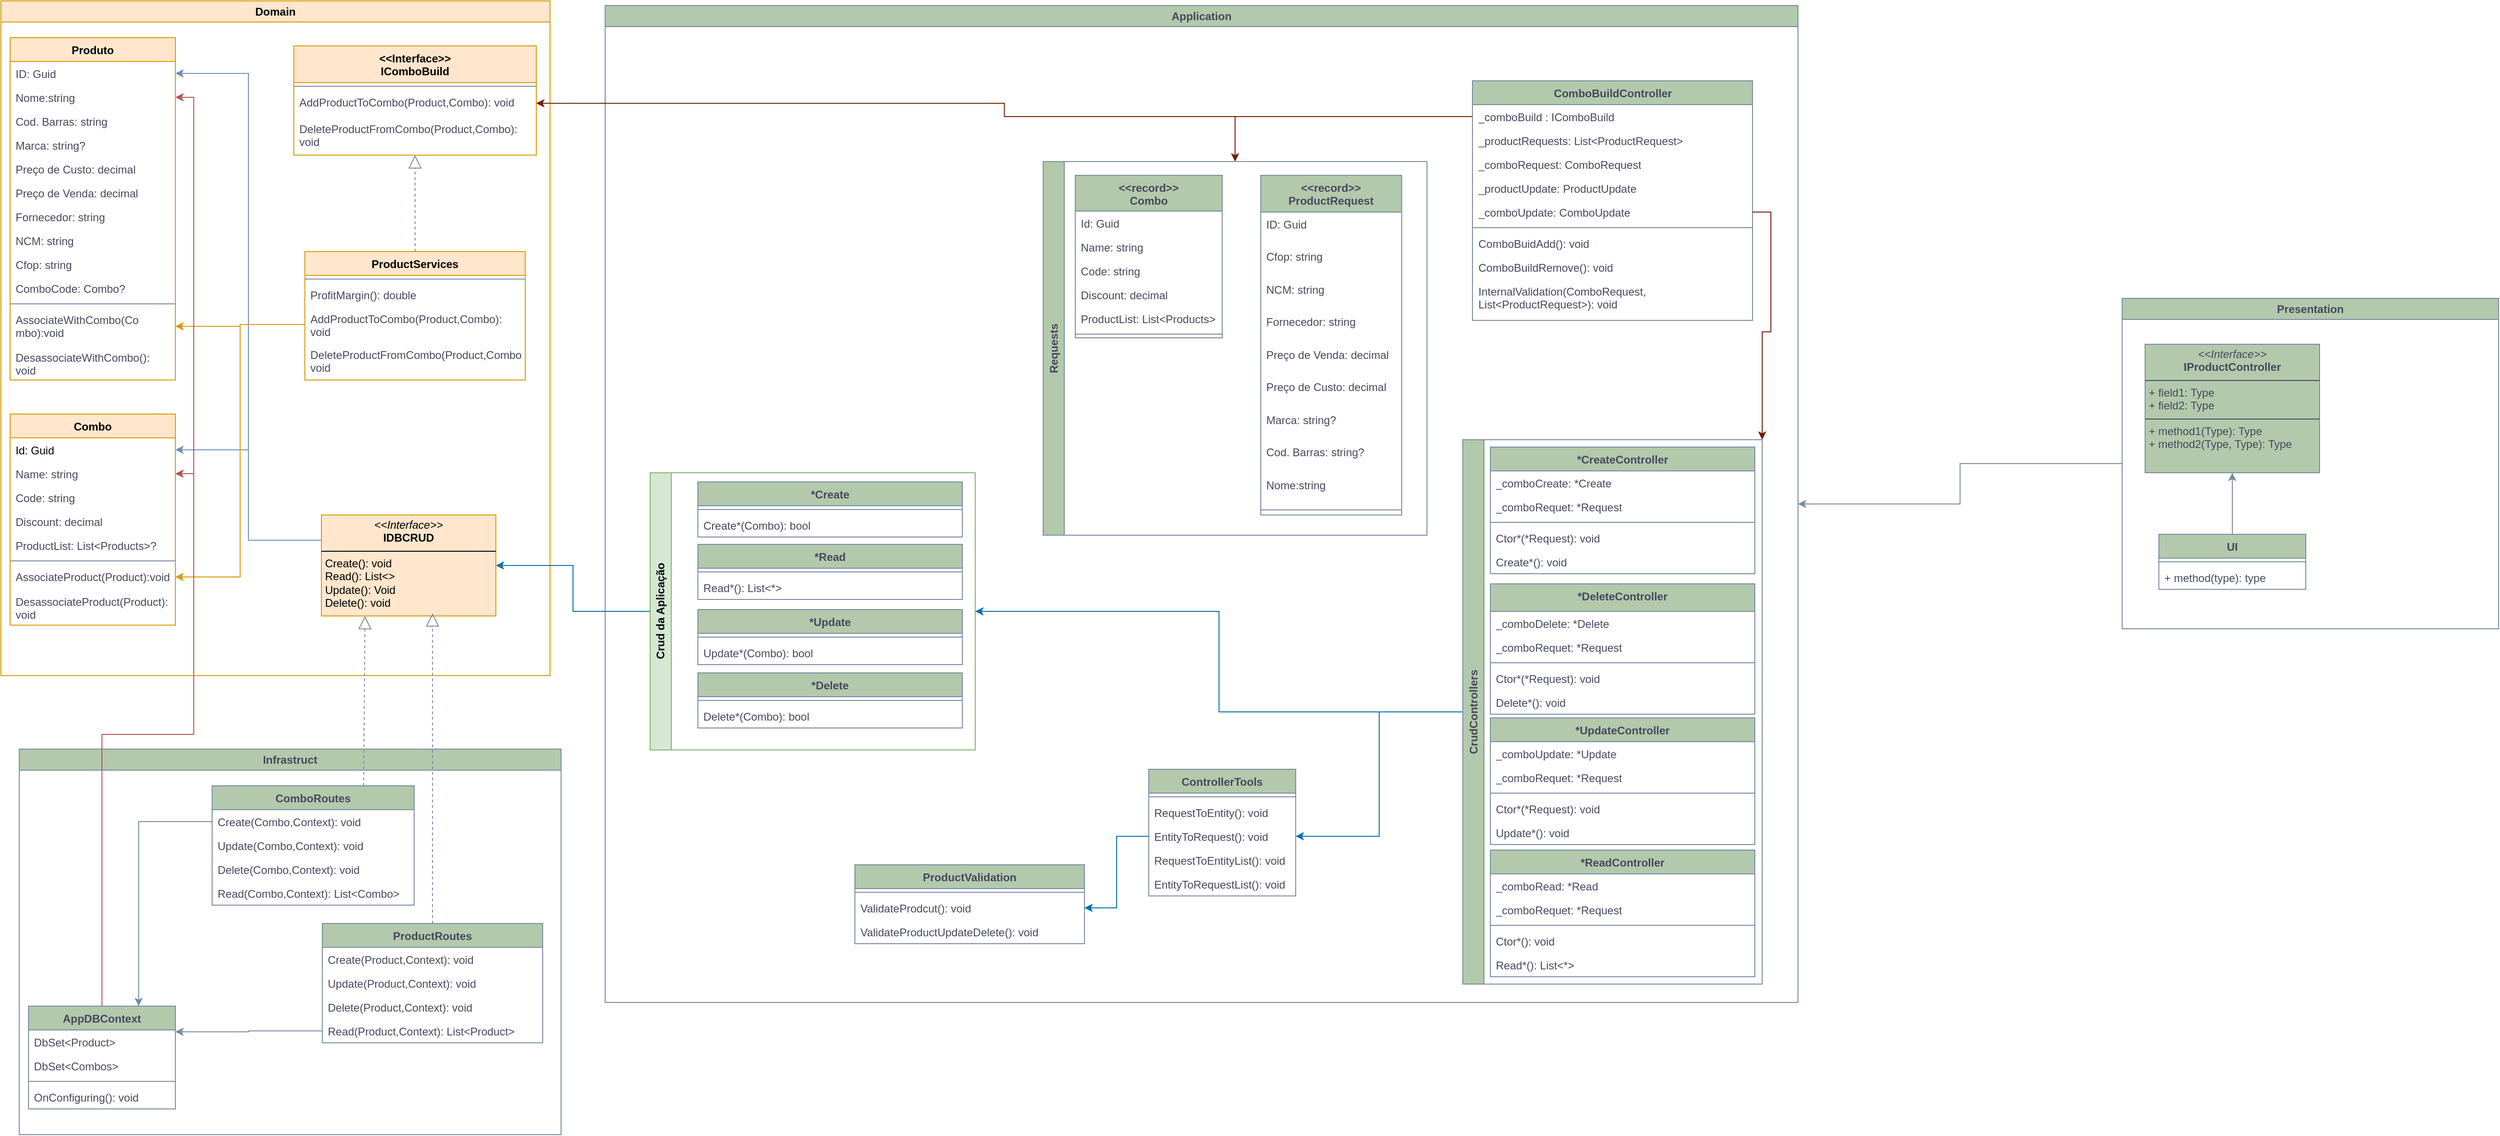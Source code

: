 <mxfile version="26.0.4">
  <diagram id="C5RBs43oDa-KdzZeNtuy" name="Page-1">
    <mxGraphModel dx="1687" dy="2162" grid="0" gridSize="10" guides="1" tooltips="1" connect="1" arrows="1" fold="1" page="1" pageScale="1" pageWidth="827" pageHeight="1169" background="#ffffff" math="0" shadow="0">
      <root>
        <mxCell id="WIyWlLk6GJQsqaUBKTNV-0" />
        <mxCell id="WIyWlLk6GJQsqaUBKTNV-1" parent="WIyWlLk6GJQsqaUBKTNV-0" />
        <mxCell id="AWW5i605NGfqIYEL0coA-0" value="" style="group;labelBackgroundColor=none;fontColor=#46495D;" parent="WIyWlLk6GJQsqaUBKTNV-1" vertex="1" connectable="0">
          <mxGeometry x="40" y="500" width="590" height="420" as="geometry" />
        </mxCell>
        <mxCell id="UP1UjLAqKdcAcom4Pu_H-65" value="Infrastruct" style="swimlane;whiteSpace=wrap;html=1;startSize=23;labelBackgroundColor=none;fillColor=#B2C9AB;strokeColor=#788AA3;fontColor=#46495D;" parent="AWW5i605NGfqIYEL0coA-0" vertex="1">
          <mxGeometry width="590" height="420" as="geometry" />
        </mxCell>
        <mxCell id="UP1UjLAqKdcAcom4Pu_H-45" value="AppDBContext" style="swimlane;fontStyle=1;align=center;verticalAlign=top;childLayout=stackLayout;horizontal=1;startSize=26;horizontalStack=0;resizeParent=1;resizeParentMax=0;resizeLast=0;collapsible=1;marginBottom=0;whiteSpace=wrap;html=1;labelBackgroundColor=none;fillColor=#B2C9AB;strokeColor=#788AA3;fontColor=#46495D;" parent="UP1UjLAqKdcAcom4Pu_H-65" vertex="1">
          <mxGeometry x="10" y="280" width="160" height="112" as="geometry" />
        </mxCell>
        <mxCell id="UP1UjLAqKdcAcom4Pu_H-46" value="DbSet&amp;lt;Product&amp;gt;" style="text;strokeColor=none;fillColor=none;align=left;verticalAlign=top;spacingLeft=4;spacingRight=4;overflow=hidden;rotatable=0;points=[[0,0.5],[1,0.5]];portConstraint=eastwest;whiteSpace=wrap;html=1;labelBackgroundColor=none;fontColor=#46495D;" parent="UP1UjLAqKdcAcom4Pu_H-45" vertex="1">
          <mxGeometry y="26" width="160" height="26" as="geometry" />
        </mxCell>
        <mxCell id="zE7_3hG515mwKArk9efw-33" value="DbSet&amp;lt;Combos&amp;gt;" style="text;strokeColor=none;fillColor=none;align=left;verticalAlign=top;spacingLeft=4;spacingRight=4;overflow=hidden;rotatable=0;points=[[0,0.5],[1,0.5]];portConstraint=eastwest;whiteSpace=wrap;html=1;labelBackgroundColor=none;fontColor=#46495D;" parent="UP1UjLAqKdcAcom4Pu_H-45" vertex="1">
          <mxGeometry y="52" width="160" height="26" as="geometry" />
        </mxCell>
        <mxCell id="UP1UjLAqKdcAcom4Pu_H-47" value="" style="line;strokeWidth=1;fillColor=none;align=left;verticalAlign=middle;spacingTop=-1;spacingLeft=3;spacingRight=3;rotatable=0;labelPosition=right;points=[];portConstraint=eastwest;strokeColor=#788AA3;labelBackgroundColor=none;fontColor=#46495D;" parent="UP1UjLAqKdcAcom4Pu_H-45" vertex="1">
          <mxGeometry y="78" width="160" height="8" as="geometry" />
        </mxCell>
        <mxCell id="UP1UjLAqKdcAcom4Pu_H-48" value="OnConfiguring(): void" style="text;strokeColor=none;fillColor=none;align=left;verticalAlign=top;spacingLeft=4;spacingRight=4;overflow=hidden;rotatable=0;points=[[0,0.5],[1,0.5]];portConstraint=eastwest;whiteSpace=wrap;html=1;labelBackgroundColor=none;fontColor=#46495D;" parent="UP1UjLAqKdcAcom4Pu_H-45" vertex="1">
          <mxGeometry y="86" width="160" height="26" as="geometry" />
        </mxCell>
        <mxCell id="UP1UjLAqKdcAcom4Pu_H-49" value="ProductRoutes" style="swimlane;fontStyle=1;align=center;verticalAlign=top;childLayout=stackLayout;horizontal=1;startSize=26;horizontalStack=0;resizeParent=1;resizeParentMax=0;resizeLast=0;collapsible=1;marginBottom=0;whiteSpace=wrap;html=1;container=0;labelBackgroundColor=none;fillColor=#B2C9AB;strokeColor=#788AA3;fontColor=#46495D;" parent="UP1UjLAqKdcAcom4Pu_H-65" vertex="1">
          <mxGeometry x="330" y="190" width="240" height="130" as="geometry" />
        </mxCell>
        <mxCell id="UP1UjLAqKdcAcom4Pu_H-52" value="Create(Product,Context): void" style="text;strokeColor=none;fillColor=none;align=left;verticalAlign=top;spacingLeft=4;spacingRight=4;overflow=hidden;rotatable=0;points=[[0,0.5],[1,0.5]];portConstraint=eastwest;whiteSpace=wrap;html=1;labelBackgroundColor=none;fontColor=#46495D;" parent="UP1UjLAqKdcAcom4Pu_H-49" vertex="1">
          <mxGeometry y="26" width="240" height="26" as="geometry" />
        </mxCell>
        <mxCell id="UP1UjLAqKdcAcom4Pu_H-54" value="Update(Product,Context): void" style="text;strokeColor=none;fillColor=none;align=left;verticalAlign=top;spacingLeft=4;spacingRight=4;overflow=hidden;rotatable=0;points=[[0,0.5],[1,0.5]];portConstraint=eastwest;whiteSpace=wrap;html=1;labelBackgroundColor=none;fontColor=#46495D;" parent="UP1UjLAqKdcAcom4Pu_H-49" vertex="1">
          <mxGeometry y="52" width="240" height="26" as="geometry" />
        </mxCell>
        <mxCell id="UP1UjLAqKdcAcom4Pu_H-53" value="Delete(Product,Context): void" style="text;strokeColor=none;fillColor=none;align=left;verticalAlign=top;spacingLeft=4;spacingRight=4;overflow=hidden;rotatable=0;points=[[0,0.5],[1,0.5]];portConstraint=eastwest;whiteSpace=wrap;html=1;labelBackgroundColor=none;fontColor=#46495D;" parent="UP1UjLAqKdcAcom4Pu_H-49" vertex="1">
          <mxGeometry y="78" width="240" height="26" as="geometry" />
        </mxCell>
        <mxCell id="UP1UjLAqKdcAcom4Pu_H-55" value="Read(Product,Context): List&amp;lt;Product&amp;gt;" style="text;strokeColor=none;fillColor=none;align=left;verticalAlign=top;spacingLeft=4;spacingRight=4;overflow=hidden;rotatable=0;points=[[0,0.5],[1,0.5]];portConstraint=eastwest;whiteSpace=wrap;html=1;labelBackgroundColor=none;fontColor=#46495D;" parent="UP1UjLAqKdcAcom4Pu_H-49" vertex="1">
          <mxGeometry y="104" width="240" height="26" as="geometry" />
        </mxCell>
        <mxCell id="UP1UjLAqKdcAcom4Pu_H-56" style="edgeStyle=orthogonalEdgeStyle;rounded=0;orthogonalLoop=1;jettySize=auto;html=1;exitX=0;exitY=0.5;exitDx=0;exitDy=0;entryX=1;entryY=0.25;entryDx=0;entryDy=0;labelBackgroundColor=none;strokeColor=#788AA3;fontColor=default;" parent="UP1UjLAqKdcAcom4Pu_H-65" source="UP1UjLAqKdcAcom4Pu_H-55" target="UP1UjLAqKdcAcom4Pu_H-45" edge="1">
          <mxGeometry relative="1" as="geometry" />
        </mxCell>
        <mxCell id="zE7_3hG515mwKArk9efw-55" value="ComboRoutes" style="swimlane;fontStyle=1;align=center;verticalAlign=top;childLayout=stackLayout;horizontal=1;startSize=26;horizontalStack=0;resizeParent=1;resizeParentMax=0;resizeLast=0;collapsible=1;marginBottom=0;whiteSpace=wrap;html=1;container=0;labelBackgroundColor=none;fillColor=#B2C9AB;strokeColor=#788AA3;fontColor=#46495D;" parent="UP1UjLAqKdcAcom4Pu_H-65" vertex="1">
          <mxGeometry x="210" y="40" width="220" height="130" as="geometry" />
        </mxCell>
        <mxCell id="zE7_3hG515mwKArk9efw-56" value="Create(Combo,Context): void" style="text;strokeColor=none;fillColor=none;align=left;verticalAlign=top;spacingLeft=4;spacingRight=4;overflow=hidden;rotatable=0;points=[[0,0.5],[1,0.5]];portConstraint=eastwest;whiteSpace=wrap;html=1;labelBackgroundColor=none;fontColor=#46495D;" parent="zE7_3hG515mwKArk9efw-55" vertex="1">
          <mxGeometry y="26" width="220" height="26" as="geometry" />
        </mxCell>
        <mxCell id="zE7_3hG515mwKArk9efw-57" value="Update(Combo,Context): void" style="text;strokeColor=none;fillColor=none;align=left;verticalAlign=top;spacingLeft=4;spacingRight=4;overflow=hidden;rotatable=0;points=[[0,0.5],[1,0.5]];portConstraint=eastwest;whiteSpace=wrap;html=1;labelBackgroundColor=none;fontColor=#46495D;" parent="zE7_3hG515mwKArk9efw-55" vertex="1">
          <mxGeometry y="52" width="220" height="26" as="geometry" />
        </mxCell>
        <mxCell id="zE7_3hG515mwKArk9efw-58" value="Delete(Combo,Context): void" style="text;strokeColor=none;fillColor=none;align=left;verticalAlign=top;spacingLeft=4;spacingRight=4;overflow=hidden;rotatable=0;points=[[0,0.5],[1,0.5]];portConstraint=eastwest;whiteSpace=wrap;html=1;labelBackgroundColor=none;fontColor=#46495D;" parent="zE7_3hG515mwKArk9efw-55" vertex="1">
          <mxGeometry y="78" width="220" height="26" as="geometry" />
        </mxCell>
        <mxCell id="zE7_3hG515mwKArk9efw-59" value="Read(Combo,Context): List&amp;lt;Combo&amp;gt;" style="text;strokeColor=none;fillColor=none;align=left;verticalAlign=top;spacingLeft=4;spacingRight=4;overflow=hidden;rotatable=0;points=[[0,0.5],[1,0.5]];portConstraint=eastwest;whiteSpace=wrap;html=1;labelBackgroundColor=none;fontColor=#46495D;" parent="zE7_3hG515mwKArk9efw-55" vertex="1">
          <mxGeometry y="104" width="220" height="26" as="geometry" />
        </mxCell>
        <mxCell id="zE7_3hG515mwKArk9efw-60" style="edgeStyle=orthogonalEdgeStyle;rounded=0;orthogonalLoop=1;jettySize=auto;html=1;exitX=0;exitY=0.5;exitDx=0;exitDy=0;entryX=0.75;entryY=0;entryDx=0;entryDy=0;strokeColor=#788AA3;fontColor=default;fillColor=#B2C9AB;labelBackgroundColor=none;" parent="UP1UjLAqKdcAcom4Pu_H-65" source="zE7_3hG515mwKArk9efw-56" target="UP1UjLAqKdcAcom4Pu_H-45" edge="1">
          <mxGeometry relative="1" as="geometry" />
        </mxCell>
        <mxCell id="UP1UjLAqKdcAcom4Pu_H-39" value="Domain" style="swimlane;whiteSpace=wrap;html=1;labelBackgroundColor=none;fillColor=#ffe6cc;strokeColor=#d79b00;" parent="WIyWlLk6GJQsqaUBKTNV-1" vertex="1">
          <mxGeometry x="20" y="-315" width="598" height="735" as="geometry" />
        </mxCell>
        <mxCell id="UP1UjLAqKdcAcom4Pu_H-32" value="ProductServices" style="swimlane;fontStyle=1;align=center;verticalAlign=top;childLayout=stackLayout;horizontal=1;startSize=26;horizontalStack=0;resizeParent=1;resizeParentMax=0;resizeLast=0;collapsible=1;marginBottom=0;whiteSpace=wrap;html=1;labelBackgroundColor=none;fillColor=#ffe6cc;strokeColor=#d79b00;" parent="UP1UjLAqKdcAcom4Pu_H-39" vertex="1">
          <mxGeometry x="331" y="273" width="240" height="140" as="geometry" />
        </mxCell>
        <mxCell id="UP1UjLAqKdcAcom4Pu_H-34" value="" style="line;strokeWidth=1;fillColor=none;align=left;verticalAlign=middle;spacingTop=-1;spacingLeft=3;spacingRight=3;rotatable=0;labelPosition=right;points=[];portConstraint=eastwest;strokeColor=#788AA3;labelBackgroundColor=none;fontColor=#46495D;" parent="UP1UjLAqKdcAcom4Pu_H-32" vertex="1">
          <mxGeometry y="26" width="240" height="8" as="geometry" />
        </mxCell>
        <mxCell id="zE7_3hG515mwKArk9efw-25" value="ProfitMargin(): double&amp;nbsp;" style="text;strokeColor=none;fillColor=none;align=left;verticalAlign=top;spacingLeft=4;spacingRight=4;overflow=hidden;rotatable=0;points=[[0,0.5],[1,0.5]];portConstraint=eastwest;whiteSpace=wrap;html=1;labelBackgroundColor=none;fontColor=#46495D;" parent="UP1UjLAqKdcAcom4Pu_H-32" vertex="1">
          <mxGeometry y="34" width="240" height="26" as="geometry" />
        </mxCell>
        <mxCell id="zE7_3hG515mwKArk9efw-26" value="AddProductToCombo(Product,Combo): void" style="text;strokeColor=none;fillColor=none;align=left;verticalAlign=top;spacingLeft=4;spacingRight=4;overflow=hidden;rotatable=0;points=[[0,0.5],[1,0.5]];portConstraint=eastwest;whiteSpace=wrap;html=1;labelBackgroundColor=none;fontColor=#46495D;" parent="UP1UjLAqKdcAcom4Pu_H-32" vertex="1">
          <mxGeometry y="60" width="240" height="39" as="geometry" />
        </mxCell>
        <mxCell id="UP1UjLAqKdcAcom4Pu_H-35" value="DeleteProductFromCombo(Product,Combo): void" style="text;strokeColor=none;fillColor=none;align=left;verticalAlign=top;spacingLeft=4;spacingRight=4;overflow=hidden;rotatable=0;points=[[0,0.5],[1,0.5]];portConstraint=eastwest;whiteSpace=wrap;html=1;labelBackgroundColor=none;fontColor=#46495D;" parent="UP1UjLAqKdcAcom4Pu_H-32" vertex="1">
          <mxGeometry y="99" width="240" height="41" as="geometry" />
        </mxCell>
        <mxCell id="UP1UjLAqKdcAcom4Pu_H-14" value="Produto&lt;div&gt;&lt;br&gt;&lt;/div&gt;" style="swimlane;fontStyle=1;align=center;verticalAlign=top;childLayout=stackLayout;horizontal=1;startSize=26;horizontalStack=0;resizeParent=1;resizeParentMax=0;resizeLast=0;collapsible=1;marginBottom=0;whiteSpace=wrap;html=1;labelBackgroundColor=none;fillColor=#ffe6cc;strokeColor=#d79b00;" parent="UP1UjLAqKdcAcom4Pu_H-39" vertex="1">
          <mxGeometry x="10" y="40" width="180" height="373" as="geometry" />
        </mxCell>
        <mxCell id="UP1UjLAqKdcAcom4Pu_H-15" value="ID: Guid" style="text;strokeColor=none;fillColor=none;align=left;verticalAlign=top;spacingLeft=4;spacingRight=4;overflow=hidden;rotatable=0;points=[[0,0.5],[1,0.5]];portConstraint=eastwest;whiteSpace=wrap;html=1;labelBackgroundColor=none;fontColor=#46495D;" parent="UP1UjLAqKdcAcom4Pu_H-14" vertex="1">
          <mxGeometry y="26" width="180" height="26" as="geometry" />
        </mxCell>
        <mxCell id="UP1UjLAqKdcAcom4Pu_H-18" value="Nome:string" style="text;strokeColor=none;fillColor=none;align=left;verticalAlign=top;spacingLeft=4;spacingRight=4;overflow=hidden;rotatable=0;points=[[0,0.5],[1,0.5]];portConstraint=eastwest;whiteSpace=wrap;html=1;labelBackgroundColor=none;fontColor=#46495D;" parent="UP1UjLAqKdcAcom4Pu_H-14" vertex="1">
          <mxGeometry y="52" width="180" height="26" as="geometry" />
        </mxCell>
        <mxCell id="UP1UjLAqKdcAcom4Pu_H-19" value="Cod. Barras: string" style="text;strokeColor=none;fillColor=none;align=left;verticalAlign=top;spacingLeft=4;spacingRight=4;overflow=hidden;rotatable=0;points=[[0,0.5],[1,0.5]];portConstraint=eastwest;whiteSpace=wrap;html=1;labelBackgroundColor=none;fontColor=#46495D;" parent="UP1UjLAqKdcAcom4Pu_H-14" vertex="1">
          <mxGeometry y="78" width="180" height="26" as="geometry" />
        </mxCell>
        <mxCell id="UP1UjLAqKdcAcom4Pu_H-20" value="Marca: string?" style="text;strokeColor=none;fillColor=none;align=left;verticalAlign=top;spacingLeft=4;spacingRight=4;overflow=hidden;rotatable=0;points=[[0,0.5],[1,0.5]];portConstraint=eastwest;whiteSpace=wrap;html=1;labelBackgroundColor=none;fontColor=#46495D;" parent="UP1UjLAqKdcAcom4Pu_H-14" vertex="1">
          <mxGeometry y="104" width="180" height="26" as="geometry" />
        </mxCell>
        <mxCell id="UP1UjLAqKdcAcom4Pu_H-21" value="Preço de Custo: decimal" style="text;strokeColor=none;fillColor=none;align=left;verticalAlign=top;spacingLeft=4;spacingRight=4;overflow=hidden;rotatable=0;points=[[0,0.5],[1,0.5]];portConstraint=eastwest;whiteSpace=wrap;html=1;labelBackgroundColor=none;fontColor=#46495D;" parent="UP1UjLAqKdcAcom4Pu_H-14" vertex="1">
          <mxGeometry y="130" width="180" height="26" as="geometry" />
        </mxCell>
        <mxCell id="UP1UjLAqKdcAcom4Pu_H-22" value="Preço de Venda: decimal" style="text;strokeColor=none;fillColor=none;align=left;verticalAlign=top;spacingLeft=4;spacingRight=4;overflow=hidden;rotatable=0;points=[[0,0.5],[1,0.5]];portConstraint=eastwest;whiteSpace=wrap;html=1;labelBackgroundColor=none;fontColor=#46495D;" parent="UP1UjLAqKdcAcom4Pu_H-14" vertex="1">
          <mxGeometry y="156" width="180" height="26" as="geometry" />
        </mxCell>
        <mxCell id="UP1UjLAqKdcAcom4Pu_H-24" value="Fornecedor: string" style="text;strokeColor=none;fillColor=none;align=left;verticalAlign=top;spacingLeft=4;spacingRight=4;overflow=hidden;rotatable=0;points=[[0,0.5],[1,0.5]];portConstraint=eastwest;whiteSpace=wrap;html=1;labelBackgroundColor=none;fontColor=#46495D;" parent="UP1UjLAqKdcAcom4Pu_H-14" vertex="1">
          <mxGeometry y="182" width="180" height="26" as="geometry" />
        </mxCell>
        <mxCell id="UP1UjLAqKdcAcom4Pu_H-23" value="NCM: string" style="text;strokeColor=none;fillColor=none;align=left;verticalAlign=top;spacingLeft=4;spacingRight=4;overflow=hidden;rotatable=0;points=[[0,0.5],[1,0.5]];portConstraint=eastwest;whiteSpace=wrap;html=1;labelBackgroundColor=none;fontColor=#46495D;" parent="UP1UjLAqKdcAcom4Pu_H-14" vertex="1">
          <mxGeometry y="208" width="180" height="26" as="geometry" />
        </mxCell>
        <mxCell id="UP1UjLAqKdcAcom4Pu_H-26" value="Cfop: string" style="text;strokeColor=none;fillColor=none;align=left;verticalAlign=top;spacingLeft=4;spacingRight=4;overflow=hidden;rotatable=0;points=[[0,0.5],[1,0.5]];portConstraint=eastwest;whiteSpace=wrap;html=1;labelBackgroundColor=none;fontColor=#46495D;" parent="UP1UjLAqKdcAcom4Pu_H-14" vertex="1">
          <mxGeometry y="234" width="180" height="26" as="geometry" />
        </mxCell>
        <mxCell id="zE7_3hG515mwKArk9efw-28" value="ComboCode: Combo?" style="text;strokeColor=none;fillColor=none;align=left;verticalAlign=top;spacingLeft=4;spacingRight=4;overflow=hidden;rotatable=0;points=[[0,0.5],[1,0.5]];portConstraint=eastwest;whiteSpace=wrap;html=1;labelBackgroundColor=none;fontColor=#46495D;" parent="UP1UjLAqKdcAcom4Pu_H-14" vertex="1">
          <mxGeometry y="260" width="180" height="26" as="geometry" />
        </mxCell>
        <mxCell id="UP1UjLAqKdcAcom4Pu_H-16" value="" style="line;strokeWidth=1;fillColor=none;align=left;verticalAlign=middle;spacingTop=-1;spacingLeft=3;spacingRight=3;rotatable=0;labelPosition=right;points=[];portConstraint=eastwest;strokeColor=#788AA3;labelBackgroundColor=none;fontColor=#46495D;" parent="UP1UjLAqKdcAcom4Pu_H-14" vertex="1">
          <mxGeometry y="286" width="180" height="8" as="geometry" />
        </mxCell>
        <mxCell id="P6i336_NDjSQqgHzFjVx-19" value="AssociateWithCombo(Co&lt;div&gt;mbo):void&lt;/div&gt;" style="text;strokeColor=none;fillColor=none;align=left;verticalAlign=top;spacingLeft=4;spacingRight=4;overflow=hidden;rotatable=0;points=[[0,0.5],[1,0.5]];portConstraint=eastwest;whiteSpace=wrap;html=1;labelBackgroundColor=none;fontColor=#46495D;" vertex="1" parent="UP1UjLAqKdcAcom4Pu_H-14">
          <mxGeometry y="294" width="180" height="41" as="geometry" />
        </mxCell>
        <mxCell id="P6i336_NDjSQqgHzFjVx-33" value="DesassociateWithCombo(): void" style="text;strokeColor=none;fillColor=none;align=left;verticalAlign=top;spacingLeft=4;spacingRight=4;overflow=hidden;rotatable=0;points=[[0,0.5],[1,0.5]];portConstraint=eastwest;whiteSpace=wrap;html=1;labelBackgroundColor=none;fontColor=#46495D;" vertex="1" parent="UP1UjLAqKdcAcom4Pu_H-14">
          <mxGeometry y="335" width="180" height="38" as="geometry" />
        </mxCell>
        <mxCell id="zE7_3hG515mwKArk9efw-12" value="Combo" style="swimlane;fontStyle=1;align=center;verticalAlign=top;childLayout=stackLayout;horizontal=1;startSize=26;horizontalStack=0;resizeParent=1;resizeParentMax=0;resizeLast=0;collapsible=1;marginBottom=0;whiteSpace=wrap;html=1;labelBackgroundColor=none;fillColor=#ffe6cc;strokeColor=#d79b00;" parent="UP1UjLAqKdcAcom4Pu_H-39" vertex="1">
          <mxGeometry x="10" y="450" width="180" height="230" as="geometry" />
        </mxCell>
        <mxCell id="zE7_3hG515mwKArk9efw-13" value="Id: Guid" style="text;align=left;verticalAlign=top;spacingLeft=4;spacingRight=4;overflow=hidden;rotatable=0;points=[[0,0.5],[1,0.5]];portConstraint=eastwest;whiteSpace=wrap;html=1;labelBackgroundColor=none;" parent="zE7_3hG515mwKArk9efw-12" vertex="1">
          <mxGeometry y="26" width="180" height="26" as="geometry" />
        </mxCell>
        <mxCell id="zE7_3hG515mwKArk9efw-20" value="Name: string" style="text;strokeColor=none;fillColor=none;align=left;verticalAlign=top;spacingLeft=4;spacingRight=4;overflow=hidden;rotatable=0;points=[[0,0.5],[1,0.5]];portConstraint=eastwest;whiteSpace=wrap;html=1;labelBackgroundColor=none;fontColor=#46495D;" parent="zE7_3hG515mwKArk9efw-12" vertex="1">
          <mxGeometry y="52" width="180" height="26" as="geometry" />
        </mxCell>
        <mxCell id="zE7_3hG515mwKArk9efw-23" value="Code: string" style="text;strokeColor=none;fillColor=none;align=left;verticalAlign=top;spacingLeft=4;spacingRight=4;overflow=hidden;rotatable=0;points=[[0,0.5],[1,0.5]];portConstraint=eastwest;whiteSpace=wrap;html=1;labelBackgroundColor=none;fontColor=#46495D;" parent="zE7_3hG515mwKArk9efw-12" vertex="1">
          <mxGeometry y="78" width="180" height="26" as="geometry" />
        </mxCell>
        <mxCell id="zE7_3hG515mwKArk9efw-21" value="Discount: decimal" style="text;strokeColor=none;fillColor=none;align=left;verticalAlign=top;spacingLeft=4;spacingRight=4;overflow=hidden;rotatable=0;points=[[0,0.5],[1,0.5]];portConstraint=eastwest;whiteSpace=wrap;html=1;labelBackgroundColor=none;fontColor=#46495D;" parent="zE7_3hG515mwKArk9efw-12" vertex="1">
          <mxGeometry y="104" width="180" height="26" as="geometry" />
        </mxCell>
        <mxCell id="zE7_3hG515mwKArk9efw-22" value="ProductList: List&amp;lt;Products&amp;gt;?" style="text;strokeColor=none;fillColor=none;align=left;verticalAlign=top;spacingLeft=4;spacingRight=4;overflow=hidden;rotatable=0;points=[[0,0.5],[1,0.5]];portConstraint=eastwest;whiteSpace=wrap;html=1;labelBackgroundColor=none;fontColor=#46495D;" parent="zE7_3hG515mwKArk9efw-12" vertex="1">
          <mxGeometry y="130" width="180" height="26" as="geometry" />
        </mxCell>
        <mxCell id="zE7_3hG515mwKArk9efw-14" value="" style="line;strokeWidth=1;fillColor=none;align=left;verticalAlign=middle;spacingTop=-1;spacingLeft=3;spacingRight=3;rotatable=0;labelPosition=right;points=[];portConstraint=eastwest;strokeColor=#788AA3;labelBackgroundColor=none;fontColor=#46495D;" parent="zE7_3hG515mwKArk9efw-12" vertex="1">
          <mxGeometry y="156" width="180" height="8" as="geometry" />
        </mxCell>
        <mxCell id="P6i336_NDjSQqgHzFjVx-34" value="AssociateProduct(Product&lt;span style=&quot;background-color: transparent; color: light-dark(rgb(70, 73, 93), rgb(170, 173, 190));&quot;&gt;):void&lt;/span&gt;" style="text;strokeColor=none;fillColor=none;align=left;verticalAlign=top;spacingLeft=4;spacingRight=4;overflow=hidden;rotatable=0;points=[[0,0.5],[1,0.5]];portConstraint=eastwest;whiteSpace=wrap;html=1;labelBackgroundColor=none;fontColor=#46495D;" vertex="1" parent="zE7_3hG515mwKArk9efw-12">
          <mxGeometry y="164" width="180" height="27" as="geometry" />
        </mxCell>
        <mxCell id="P6i336_NDjSQqgHzFjVx-35" value="DesassociateProduct(Product&lt;span style=&quot;background-color: transparent; color: light-dark(rgb(70, 73, 93), rgb(170, 173, 190));&quot;&gt;): void&lt;/span&gt;" style="text;strokeColor=none;fillColor=none;align=left;verticalAlign=top;spacingLeft=4;spacingRight=4;overflow=hidden;rotatable=0;points=[[0,0.5],[1,0.5]];portConstraint=eastwest;whiteSpace=wrap;html=1;labelBackgroundColor=none;fontColor=#46495D;" vertex="1" parent="zE7_3hG515mwKArk9efw-12">
          <mxGeometry y="191" width="180" height="39" as="geometry" />
        </mxCell>
        <mxCell id="P6i336_NDjSQqgHzFjVx-38" style="edgeStyle=orthogonalEdgeStyle;rounded=0;orthogonalLoop=1;jettySize=auto;html=1;exitX=0;exitY=0.25;exitDx=0;exitDy=0;entryX=1;entryY=0.5;entryDx=0;entryDy=0;strokeColor=#6c8ebf;fontColor=#46495D;fillColor=#dae8fc;" edge="1" parent="UP1UjLAqKdcAcom4Pu_H-39" source="UP1UjLAqKdcAcom4Pu_H-59" target="zE7_3hG515mwKArk9efw-13">
          <mxGeometry relative="1" as="geometry" />
        </mxCell>
        <mxCell id="P6i336_NDjSQqgHzFjVx-39" style="edgeStyle=orthogonalEdgeStyle;rounded=0;orthogonalLoop=1;jettySize=auto;html=1;exitX=0;exitY=0.25;exitDx=0;exitDy=0;entryX=1;entryY=0.5;entryDx=0;entryDy=0;strokeColor=#6c8ebf;fontColor=#46495D;fillColor=#dae8fc;" edge="1" parent="UP1UjLAqKdcAcom4Pu_H-39" source="UP1UjLAqKdcAcom4Pu_H-59" target="UP1UjLAqKdcAcom4Pu_H-15">
          <mxGeometry relative="1" as="geometry" />
        </mxCell>
        <mxCell id="UP1UjLAqKdcAcom4Pu_H-59" value="&lt;p style=&quot;margin:0px;margin-top:4px;text-align:center;&quot;&gt;&lt;i&gt;&amp;lt;&amp;lt;Interface&amp;gt;&amp;gt;&lt;/i&gt;&lt;br&gt;&lt;b&gt;IDBCRUD&lt;/b&gt;&lt;/p&gt;&lt;hr size=&quot;1&quot; style=&quot;border-style:solid;&quot;&gt;&lt;p style=&quot;margin:0px;margin-left:4px;&quot;&gt;&lt;/p&gt;&lt;p style=&quot;margin:0px;margin-left:4px;&quot;&gt;Create(): void&lt;/p&gt;&lt;p style=&quot;margin:0px;margin-left:4px;&quot;&gt;Read(): List&amp;lt;&amp;gt;&lt;/p&gt;&lt;p style=&quot;margin:0px;margin-left:4px;&quot;&gt;Update(): Void&lt;/p&gt;&lt;p style=&quot;margin:0px;margin-left:4px;&quot;&gt;Delete(): void&lt;/p&gt;&lt;p style=&quot;margin:0px;margin-left:4px;&quot;&gt;&lt;br&gt;&lt;/p&gt;&lt;p style=&quot;margin:0px;margin-left:4px;&quot;&gt;&lt;br&gt;&lt;br&gt;&lt;/p&gt;" style="verticalAlign=top;align=left;overflow=fill;html=1;whiteSpace=wrap;labelBackgroundColor=none;fillColor=#ffe6cc;strokeColor=#d79b00;" parent="UP1UjLAqKdcAcom4Pu_H-39" vertex="1">
          <mxGeometry x="349" y="560" width="190" height="110" as="geometry" />
        </mxCell>
        <mxCell id="zE7_3hG515mwKArk9efw-40" value="&amp;lt;&amp;lt;Interface&amp;gt;&amp;gt;&lt;br&gt;IComboBuild" style="swimlane;fontStyle=1;align=center;verticalAlign=top;childLayout=stackLayout;horizontal=1;startSize=40;horizontalStack=0;resizeParent=1;resizeParentMax=0;resizeLast=0;collapsible=1;marginBottom=0;whiteSpace=wrap;html=1;labelBackgroundColor=none;fillColor=#ffe6cc;strokeColor=#d79b00;" parent="UP1UjLAqKdcAcom4Pu_H-39" vertex="1">
          <mxGeometry x="319" y="49" width="264" height="119" as="geometry" />
        </mxCell>
        <mxCell id="zE7_3hG515mwKArk9efw-42" value="" style="line;strokeWidth=1;fillColor=none;align=left;verticalAlign=middle;spacingTop=-1;spacingLeft=3;spacingRight=3;rotatable=0;labelPosition=right;points=[];portConstraint=eastwest;strokeColor=#788AA3;labelBackgroundColor=none;fontColor=#46495D;" parent="zE7_3hG515mwKArk9efw-40" vertex="1">
          <mxGeometry y="40" width="264" height="8" as="geometry" />
        </mxCell>
        <mxCell id="zE7_3hG515mwKArk9efw-46" value="AddProductToCombo(Product,Combo): void" style="text;strokeColor=none;fillColor=none;align=left;verticalAlign=top;spacingLeft=4;spacingRight=4;overflow=hidden;rotatable=0;points=[[0,0.5],[1,0.5]];portConstraint=eastwest;whiteSpace=wrap;html=1;labelBackgroundColor=none;fontColor=#46495D;" parent="zE7_3hG515mwKArk9efw-40" vertex="1">
          <mxGeometry y="48" width="264" height="29" as="geometry" />
        </mxCell>
        <mxCell id="zE7_3hG515mwKArk9efw-43" value="DeleteProductFromCombo(Product,Combo): void" style="text;strokeColor=none;fillColor=none;align=left;verticalAlign=top;spacingLeft=4;spacingRight=4;overflow=hidden;rotatable=0;points=[[0,0.5],[1,0.5]];portConstraint=eastwest;whiteSpace=wrap;html=1;labelBackgroundColor=none;fontColor=#46495D;" parent="zE7_3hG515mwKArk9efw-40" vertex="1">
          <mxGeometry y="77" width="264" height="42" as="geometry" />
        </mxCell>
        <mxCell id="zE7_3hG515mwKArk9efw-48" value="" style="endArrow=block;dashed=1;endFill=0;endSize=12;html=1;rounded=0;exitX=0.5;exitY=0;exitDx=0;exitDy=0;labelBackgroundColor=none;strokeColor=#788AA3;fontColor=default;" parent="UP1UjLAqKdcAcom4Pu_H-39" source="UP1UjLAqKdcAcom4Pu_H-32" target="zE7_3hG515mwKArk9efw-43" edge="1">
          <mxGeometry width="160" relative="1" as="geometry">
            <mxPoint x="700" y="250" as="sourcePoint" />
            <mxPoint x="860" y="250" as="targetPoint" />
            <Array as="points" />
          </mxGeometry>
        </mxCell>
        <mxCell id="P6i336_NDjSQqgHzFjVx-36" style="edgeStyle=orthogonalEdgeStyle;rounded=0;orthogonalLoop=1;jettySize=auto;html=1;exitX=0;exitY=0.5;exitDx=0;exitDy=0;entryX=1;entryY=0.5;entryDx=0;entryDy=0;strokeColor=#d79b00;fontColor=#46495D;fillColor=#ffe6cc;" edge="1" parent="UP1UjLAqKdcAcom4Pu_H-39" source="zE7_3hG515mwKArk9efw-26" target="P6i336_NDjSQqgHzFjVx-19">
          <mxGeometry relative="1" as="geometry" />
        </mxCell>
        <mxCell id="P6i336_NDjSQqgHzFjVx-37" style="edgeStyle=orthogonalEdgeStyle;rounded=0;orthogonalLoop=1;jettySize=auto;html=1;exitX=0;exitY=0.5;exitDx=0;exitDy=0;entryX=1;entryY=0.5;entryDx=0;entryDy=0;strokeColor=#d79b00;fontColor=#46495D;fillColor=#ffe6cc;" edge="1" parent="UP1UjLAqKdcAcom4Pu_H-39" source="zE7_3hG515mwKArk9efw-26" target="P6i336_NDjSQqgHzFjVx-34">
          <mxGeometry relative="1" as="geometry" />
        </mxCell>
        <mxCell id="UP1UjLAqKdcAcom4Pu_H-81" value="Application" style="swimlane;whiteSpace=wrap;html=1;labelBackgroundColor=none;fillColor=#B2C9AB;strokeColor=#788AA3;fontColor=#46495D;movable=1;resizable=1;rotatable=1;deletable=1;editable=1;locked=0;connectable=1;" parent="WIyWlLk6GJQsqaUBKTNV-1" vertex="1">
          <mxGeometry x="678" y="-310" width="1299" height="1086" as="geometry" />
        </mxCell>
        <mxCell id="zE7_3hG515mwKArk9efw-5" value="ProductValidation" style="swimlane;fontStyle=1;align=center;verticalAlign=top;childLayout=stackLayout;horizontal=1;startSize=26;horizontalStack=0;resizeParent=1;resizeParentMax=0;resizeLast=0;collapsible=1;marginBottom=0;whiteSpace=wrap;html=1;labelBackgroundColor=none;fillColor=#B2C9AB;strokeColor=#788AA3;fontColor=#46495D;" parent="UP1UjLAqKdcAcom4Pu_H-81" vertex="1">
          <mxGeometry x="272" y="936" width="250" height="86" as="geometry" />
        </mxCell>
        <mxCell id="zE7_3hG515mwKArk9efw-7" value="" style="line;strokeWidth=1;fillColor=none;align=left;verticalAlign=middle;spacingTop=-1;spacingLeft=3;spacingRight=3;rotatable=0;labelPosition=right;points=[];portConstraint=eastwest;strokeColor=#788AA3;labelBackgroundColor=none;fontColor=#46495D;" parent="zE7_3hG515mwKArk9efw-5" vertex="1">
          <mxGeometry y="26" width="250" height="8" as="geometry" />
        </mxCell>
        <mxCell id="zE7_3hG515mwKArk9efw-10" value="ValidateProdcut(): void" style="text;strokeColor=none;fillColor=none;align=left;verticalAlign=top;spacingLeft=4;spacingRight=4;overflow=hidden;rotatable=0;points=[[0,0.5],[1,0.5]];portConstraint=eastwest;whiteSpace=wrap;html=1;labelBackgroundColor=none;fontColor=#46495D;" parent="zE7_3hG515mwKArk9efw-5" vertex="1">
          <mxGeometry y="34" width="250" height="26" as="geometry" />
        </mxCell>
        <mxCell id="zE7_3hG515mwKArk9efw-8" value="ValidateProductUpdateDelete(): void" style="text;strokeColor=none;fillColor=none;align=left;verticalAlign=top;spacingLeft=4;spacingRight=4;overflow=hidden;rotatable=0;points=[[0,0.5],[1,0.5]];portConstraint=eastwest;whiteSpace=wrap;html=1;labelBackgroundColor=none;fontColor=#46495D;" parent="zE7_3hG515mwKArk9efw-5" vertex="1">
          <mxGeometry y="60" width="250" height="26" as="geometry" />
        </mxCell>
        <mxCell id="uNEXI5GnNd0Jq8bG9tj8-6" value="ControllerTools" style="swimlane;fontStyle=1;align=center;verticalAlign=top;childLayout=stackLayout;horizontal=1;startSize=26;horizontalStack=0;resizeParent=1;resizeParentMax=0;resizeLast=0;collapsible=1;marginBottom=0;whiteSpace=wrap;html=1;labelBackgroundColor=none;fillColor=#B2C9AB;strokeColor=#788AA3;fontColor=#46495D;" parent="UP1UjLAqKdcAcom4Pu_H-81" vertex="1">
          <mxGeometry x="592" y="832" width="160" height="138" as="geometry" />
        </mxCell>
        <mxCell id="uNEXI5GnNd0Jq8bG9tj8-8" value="" style="line;strokeWidth=1;fillColor=none;align=left;verticalAlign=middle;spacingTop=-1;spacingLeft=3;spacingRight=3;rotatable=0;labelPosition=right;points=[];portConstraint=eastwest;strokeColor=#788AA3;labelBackgroundColor=none;fontColor=#46495D;" parent="uNEXI5GnNd0Jq8bG9tj8-6" vertex="1">
          <mxGeometry y="26" width="160" height="8" as="geometry" />
        </mxCell>
        <mxCell id="uNEXI5GnNd0Jq8bG9tj8-13" value="RequestToEntity(): void" style="text;strokeColor=none;fillColor=none;align=left;verticalAlign=top;spacingLeft=4;spacingRight=4;overflow=hidden;rotatable=0;points=[[0,0.5],[1,0.5]];portConstraint=eastwest;whiteSpace=wrap;html=1;labelBackgroundColor=none;fontColor=#46495D;" parent="uNEXI5GnNd0Jq8bG9tj8-6" vertex="1">
          <mxGeometry y="34" width="160" height="26" as="geometry" />
        </mxCell>
        <mxCell id="P6i336_NDjSQqgHzFjVx-74" style="edgeStyle=orthogonalEdgeStyle;rounded=0;orthogonalLoop=1;jettySize=auto;html=1;exitX=1;exitY=0.5;exitDx=0;exitDy=0;strokeColor=#788AA3;fontColor=#46495D;fillColor=#B2C9AB;" edge="1" parent="uNEXI5GnNd0Jq8bG9tj8-6" source="uNEXI5GnNd0Jq8bG9tj8-14">
          <mxGeometry relative="1" as="geometry">
            <mxPoint x="159.647" y="72.471" as="targetPoint" />
          </mxGeometry>
        </mxCell>
        <mxCell id="uNEXI5GnNd0Jq8bG9tj8-14" value="EntityToRequest(): void" style="text;strokeColor=none;fillColor=none;align=left;verticalAlign=top;spacingLeft=4;spacingRight=4;overflow=hidden;rotatable=0;points=[[0,0.5],[1,0.5]];portConstraint=eastwest;whiteSpace=wrap;html=1;labelBackgroundColor=none;fontColor=#46495D;" parent="uNEXI5GnNd0Jq8bG9tj8-6" vertex="1">
          <mxGeometry y="60" width="160" height="26" as="geometry" />
        </mxCell>
        <mxCell id="uNEXI5GnNd0Jq8bG9tj8-12" value="RequestToEntityList(): void" style="text;strokeColor=none;fillColor=none;align=left;verticalAlign=top;spacingLeft=4;spacingRight=4;overflow=hidden;rotatable=0;points=[[0,0.5],[1,0.5]];portConstraint=eastwest;whiteSpace=wrap;html=1;labelBackgroundColor=none;fontColor=#46495D;" parent="uNEXI5GnNd0Jq8bG9tj8-6" vertex="1">
          <mxGeometry y="86" width="160" height="26" as="geometry" />
        </mxCell>
        <mxCell id="uNEXI5GnNd0Jq8bG9tj8-9" value="EntityToRequestList(): void" style="text;strokeColor=none;fillColor=none;align=left;verticalAlign=top;spacingLeft=4;spacingRight=4;overflow=hidden;rotatable=0;points=[[0,0.5],[1,0.5]];portConstraint=eastwest;whiteSpace=wrap;html=1;labelBackgroundColor=none;fontColor=#46495D;" parent="uNEXI5GnNd0Jq8bG9tj8-6" vertex="1">
          <mxGeometry y="112" width="160" height="26" as="geometry" />
        </mxCell>
        <mxCell id="P6i336_NDjSQqgHzFjVx-0" value="Crud da Aplicação" style="swimlane;horizontal=0;whiteSpace=wrap;html=1;labelBackgroundColor=none;fillColor=#d5e8d4;strokeColor=#82b366;" vertex="1" parent="UP1UjLAqKdcAcom4Pu_H-81">
          <mxGeometry x="49" y="509" width="354" height="302" as="geometry" />
        </mxCell>
        <mxCell id="P6i336_NDjSQqgHzFjVx-1" value="*Create" style="swimlane;fontStyle=1;align=center;verticalAlign=top;childLayout=stackLayout;horizontal=1;startSize=26;horizontalStack=0;resizeParent=1;resizeParentMax=0;resizeLast=0;collapsible=1;marginBottom=0;whiteSpace=wrap;html=1;labelBackgroundColor=none;fillColor=#B2C9AB;strokeColor=#788AA3;fontColor=#46495D;" vertex="1" parent="P6i336_NDjSQqgHzFjVx-0">
          <mxGeometry x="52" y="10" width="288" height="60" as="geometry" />
        </mxCell>
        <mxCell id="P6i336_NDjSQqgHzFjVx-3" value="" style="line;strokeWidth=1;fillColor=none;align=left;verticalAlign=middle;spacingTop=-1;spacingLeft=3;spacingRight=3;rotatable=0;labelPosition=right;points=[];portConstraint=eastwest;strokeColor=#788AA3;labelBackgroundColor=none;fontColor=#46495D;" vertex="1" parent="P6i336_NDjSQqgHzFjVx-1">
          <mxGeometry y="26" width="288" height="8" as="geometry" />
        </mxCell>
        <mxCell id="P6i336_NDjSQqgHzFjVx-4" value="Create*(Combo): bool" style="text;strokeColor=none;fillColor=none;align=left;verticalAlign=top;spacingLeft=4;spacingRight=4;overflow=hidden;rotatable=0;points=[[0,0.5],[1,0.5]];portConstraint=eastwest;whiteSpace=wrap;html=1;labelBackgroundColor=none;fontColor=#46495D;" vertex="1" parent="P6i336_NDjSQqgHzFjVx-1">
          <mxGeometry y="34" width="288" height="26" as="geometry" />
        </mxCell>
        <mxCell id="P6i336_NDjSQqgHzFjVx-5" value="*Read" style="swimlane;fontStyle=1;align=center;verticalAlign=top;childLayout=stackLayout;horizontal=1;startSize=26;horizontalStack=0;resizeParent=1;resizeParentMax=0;resizeLast=0;collapsible=1;marginBottom=0;whiteSpace=wrap;html=1;labelBackgroundColor=none;fillColor=#B2C9AB;strokeColor=#788AA3;fontColor=#46495D;" vertex="1" parent="P6i336_NDjSQqgHzFjVx-0">
          <mxGeometry x="52" y="78" width="288" height="60" as="geometry" />
        </mxCell>
        <mxCell id="P6i336_NDjSQqgHzFjVx-7" value="" style="line;strokeWidth=1;fillColor=none;align=left;verticalAlign=middle;spacingTop=-1;spacingLeft=3;spacingRight=3;rotatable=0;labelPosition=right;points=[];portConstraint=eastwest;strokeColor=#788AA3;labelBackgroundColor=none;fontColor=#46495D;" vertex="1" parent="P6i336_NDjSQqgHzFjVx-5">
          <mxGeometry y="26" width="288" height="8" as="geometry" />
        </mxCell>
        <mxCell id="P6i336_NDjSQqgHzFjVx-8" value="Read*(): List&amp;lt;*&amp;gt;" style="text;strokeColor=none;fillColor=none;align=left;verticalAlign=top;spacingLeft=4;spacingRight=4;overflow=hidden;rotatable=0;points=[[0,0.5],[1,0.5]];portConstraint=eastwest;whiteSpace=wrap;html=1;labelBackgroundColor=none;fontColor=#46495D;" vertex="1" parent="P6i336_NDjSQqgHzFjVx-5">
          <mxGeometry y="34" width="288" height="26" as="geometry" />
        </mxCell>
        <mxCell id="P6i336_NDjSQqgHzFjVx-9" value="*Update" style="swimlane;fontStyle=1;align=center;verticalAlign=top;childLayout=stackLayout;horizontal=1;startSize=26;horizontalStack=0;resizeParent=1;resizeParentMax=0;resizeLast=0;collapsible=1;marginBottom=0;whiteSpace=wrap;html=1;labelBackgroundColor=none;fillColor=#B2C9AB;strokeColor=#788AA3;fontColor=#46495D;" vertex="1" parent="P6i336_NDjSQqgHzFjVx-0">
          <mxGeometry x="52" y="149" width="288" height="60" as="geometry" />
        </mxCell>
        <mxCell id="P6i336_NDjSQqgHzFjVx-11" value="" style="line;strokeWidth=1;fillColor=none;align=left;verticalAlign=middle;spacingTop=-1;spacingLeft=3;spacingRight=3;rotatable=0;labelPosition=right;points=[];portConstraint=eastwest;strokeColor=#788AA3;labelBackgroundColor=none;fontColor=#46495D;" vertex="1" parent="P6i336_NDjSQqgHzFjVx-9">
          <mxGeometry y="26" width="288" height="8" as="geometry" />
        </mxCell>
        <mxCell id="P6i336_NDjSQqgHzFjVx-12" value="Update*(Combo): bool" style="text;strokeColor=none;fillColor=none;align=left;verticalAlign=top;spacingLeft=4;spacingRight=4;overflow=hidden;rotatable=0;points=[[0,0.5],[1,0.5]];portConstraint=eastwest;whiteSpace=wrap;html=1;labelBackgroundColor=none;fontColor=#46495D;" vertex="1" parent="P6i336_NDjSQqgHzFjVx-9">
          <mxGeometry y="34" width="288" height="26" as="geometry" />
        </mxCell>
        <mxCell id="P6i336_NDjSQqgHzFjVx-13" value="*Delete" style="swimlane;fontStyle=1;align=center;verticalAlign=top;childLayout=stackLayout;horizontal=1;startSize=26;horizontalStack=0;resizeParent=1;resizeParentMax=0;resizeLast=0;collapsible=1;marginBottom=0;whiteSpace=wrap;html=1;labelBackgroundColor=none;fillColor=#B2C9AB;strokeColor=#788AA3;fontColor=#46495D;" vertex="1" parent="P6i336_NDjSQqgHzFjVx-0">
          <mxGeometry x="52" y="218" width="288" height="60" as="geometry" />
        </mxCell>
        <mxCell id="P6i336_NDjSQqgHzFjVx-15" value="" style="line;strokeWidth=1;fillColor=none;align=left;verticalAlign=middle;spacingTop=-1;spacingLeft=3;spacingRight=3;rotatable=0;labelPosition=right;points=[];portConstraint=eastwest;strokeColor=#788AA3;labelBackgroundColor=none;fontColor=#46495D;" vertex="1" parent="P6i336_NDjSQqgHzFjVx-13">
          <mxGeometry y="26" width="288" height="8" as="geometry" />
        </mxCell>
        <mxCell id="P6i336_NDjSQqgHzFjVx-16" value="Delete*(Combo): bool" style="text;strokeColor=none;fillColor=none;align=left;verticalAlign=top;spacingLeft=4;spacingRight=4;overflow=hidden;rotatable=0;points=[[0,0.5],[1,0.5]];portConstraint=eastwest;whiteSpace=wrap;html=1;labelBackgroundColor=none;fontColor=#46495D;" vertex="1" parent="P6i336_NDjSQqgHzFjVx-13">
          <mxGeometry y="34" width="288" height="26" as="geometry" />
        </mxCell>
        <mxCell id="P6i336_NDjSQqgHzFjVx-43" value="" style="group" vertex="1" connectable="0" parent="UP1UjLAqKdcAcom4Pu_H-81">
          <mxGeometry x="477" y="170" width="418" height="407" as="geometry" />
        </mxCell>
        <mxCell id="AWW5i605NGfqIYEL0coA-3" value="&lt;div&gt;&amp;lt;&amp;lt;record&amp;gt;&amp;gt;&lt;/div&gt;ProductRequest" style="swimlane;fontStyle=1;align=center;verticalAlign=top;childLayout=stackLayout;horizontal=1;startSize=40;horizontalStack=0;resizeParent=1;resizeParentMax=0;resizeLast=0;collapsible=1;marginBottom=0;whiteSpace=wrap;html=1;labelBackgroundColor=none;fillColor=#B2C9AB;strokeColor=#788AA3;fontColor=#46495D;" parent="P6i336_NDjSQqgHzFjVx-43" vertex="1">
          <mxGeometry x="237" y="15.002" width="153.405" height="370.0" as="geometry" />
        </mxCell>
        <mxCell id="AWW5i605NGfqIYEL0coA-9" value="ID: Guid" style="text;strokeColor=none;fillColor=none;align=left;verticalAlign=top;spacingLeft=4;spacingRight=4;overflow=hidden;rotatable=0;points=[[0,0.5],[1,0.5]];portConstraint=eastwest;whiteSpace=wrap;html=1;labelBackgroundColor=none;fontColor=#46495D;" parent="AWW5i605NGfqIYEL0coA-3" vertex="1">
          <mxGeometry y="40" width="153.405" height="35.455" as="geometry" />
        </mxCell>
        <mxCell id="AWW5i605NGfqIYEL0coA-17" value="Cfop: string" style="text;strokeColor=none;fillColor=none;align=left;verticalAlign=top;spacingLeft=4;spacingRight=4;overflow=hidden;rotatable=0;points=[[0,0.5],[1,0.5]];portConstraint=eastwest;whiteSpace=wrap;html=1;labelBackgroundColor=none;fontColor=#46495D;" parent="AWW5i605NGfqIYEL0coA-3" vertex="1">
          <mxGeometry y="75.455" width="153.405" height="35.455" as="geometry" />
        </mxCell>
        <mxCell id="AWW5i605NGfqIYEL0coA-16" value="NCM: string" style="text;strokeColor=none;fillColor=none;align=left;verticalAlign=top;spacingLeft=4;spacingRight=4;overflow=hidden;rotatable=0;points=[[0,0.5],[1,0.5]];portConstraint=eastwest;whiteSpace=wrap;html=1;labelBackgroundColor=none;fontColor=#46495D;" parent="AWW5i605NGfqIYEL0coA-3" vertex="1">
          <mxGeometry y="110.909" width="153.405" height="35.455" as="geometry" />
        </mxCell>
        <mxCell id="AWW5i605NGfqIYEL0coA-15" value="Fornecedor: string" style="text;strokeColor=none;fillColor=none;align=left;verticalAlign=top;spacingLeft=4;spacingRight=4;overflow=hidden;rotatable=0;points=[[0,0.5],[1,0.5]];portConstraint=eastwest;whiteSpace=wrap;html=1;labelBackgroundColor=none;fontColor=#46495D;" parent="AWW5i605NGfqIYEL0coA-3" vertex="1">
          <mxGeometry y="146.364" width="153.405" height="35.455" as="geometry" />
        </mxCell>
        <mxCell id="AWW5i605NGfqIYEL0coA-14" value="Preço de Venda: decimal" style="text;strokeColor=none;fillColor=none;align=left;verticalAlign=top;spacingLeft=4;spacingRight=4;overflow=hidden;rotatable=0;points=[[0,0.5],[1,0.5]];portConstraint=eastwest;whiteSpace=wrap;html=1;labelBackgroundColor=none;fontColor=#46495D;" parent="AWW5i605NGfqIYEL0coA-3" vertex="1">
          <mxGeometry y="181.818" width="153.405" height="35.455" as="geometry" />
        </mxCell>
        <mxCell id="AWW5i605NGfqIYEL0coA-13" value="Preço de Custo: decimal" style="text;strokeColor=none;fillColor=none;align=left;verticalAlign=top;spacingLeft=4;spacingRight=4;overflow=hidden;rotatable=0;points=[[0,0.5],[1,0.5]];portConstraint=eastwest;whiteSpace=wrap;html=1;labelBackgroundColor=none;fontColor=#46495D;" parent="AWW5i605NGfqIYEL0coA-3" vertex="1">
          <mxGeometry y="217.273" width="153.405" height="35.455" as="geometry" />
        </mxCell>
        <mxCell id="AWW5i605NGfqIYEL0coA-12" value="Marca: string?" style="text;strokeColor=none;fillColor=none;align=left;verticalAlign=top;spacingLeft=4;spacingRight=4;overflow=hidden;rotatable=0;points=[[0,0.5],[1,0.5]];portConstraint=eastwest;whiteSpace=wrap;html=1;labelBackgroundColor=none;fontColor=#46495D;" parent="AWW5i605NGfqIYEL0coA-3" vertex="1">
          <mxGeometry y="252.727" width="153.405" height="35.455" as="geometry" />
        </mxCell>
        <mxCell id="AWW5i605NGfqIYEL0coA-11" value="Cod. Barras: string?" style="text;strokeColor=none;fillColor=none;align=left;verticalAlign=top;spacingLeft=4;spacingRight=4;overflow=hidden;rotatable=0;points=[[0,0.5],[1,0.5]];portConstraint=eastwest;whiteSpace=wrap;html=1;labelBackgroundColor=none;fontColor=#46495D;" parent="AWW5i605NGfqIYEL0coA-3" vertex="1">
          <mxGeometry y="288.182" width="153.405" height="35.455" as="geometry" />
        </mxCell>
        <mxCell id="AWW5i605NGfqIYEL0coA-10" value="Nome:string" style="text;strokeColor=none;fillColor=none;align=left;verticalAlign=top;spacingLeft=4;spacingRight=4;overflow=hidden;rotatable=0;points=[[0,0.5],[1,0.5]];portConstraint=eastwest;whiteSpace=wrap;html=1;labelBackgroundColor=none;fontColor=#46495D;" parent="AWW5i605NGfqIYEL0coA-3" vertex="1">
          <mxGeometry y="323.636" width="153.405" height="35.455" as="geometry" />
        </mxCell>
        <mxCell id="AWW5i605NGfqIYEL0coA-5" value="" style="line;strokeWidth=1;fillColor=none;align=left;verticalAlign=middle;spacingTop=-1;spacingLeft=3;spacingRight=3;rotatable=0;labelPosition=right;points=[];portConstraint=eastwest;strokeColor=#788AA3;labelBackgroundColor=none;fontColor=#46495D;" parent="AWW5i605NGfqIYEL0coA-3" vertex="1">
          <mxGeometry y="359.091" width="153.405" height="10.909" as="geometry" />
        </mxCell>
        <mxCell id="zE7_3hG515mwKArk9efw-77" value="&amp;lt;&amp;lt;record&amp;gt;&amp;gt;&lt;div&gt;Combo&lt;/div&gt;" style="swimlane;fontStyle=1;align=center;verticalAlign=top;childLayout=stackLayout;horizontal=1;startSize=39;horizontalStack=0;resizeParent=1;resizeParentMax=0;resizeLast=0;collapsible=1;marginBottom=0;whiteSpace=wrap;html=1;labelBackgroundColor=none;fillColor=#B2C9AB;strokeColor=#788AA3;fontColor=#46495D;" parent="P6i336_NDjSQqgHzFjVx-43" vertex="1">
          <mxGeometry x="35" y="15" width="160" height="177" as="geometry" />
        </mxCell>
        <mxCell id="zE7_3hG515mwKArk9efw-78" value="Id: Guid" style="text;strokeColor=none;fillColor=none;align=left;verticalAlign=top;spacingLeft=4;spacingRight=4;overflow=hidden;rotatable=0;points=[[0,0.5],[1,0.5]];portConstraint=eastwest;whiteSpace=wrap;html=1;labelBackgroundColor=none;fontColor=#46495D;" parent="zE7_3hG515mwKArk9efw-77" vertex="1">
          <mxGeometry y="39" width="160" height="26" as="geometry" />
        </mxCell>
        <mxCell id="zE7_3hG515mwKArk9efw-79" value="Name: string" style="text;strokeColor=none;fillColor=none;align=left;verticalAlign=top;spacingLeft=4;spacingRight=4;overflow=hidden;rotatable=0;points=[[0,0.5],[1,0.5]];portConstraint=eastwest;whiteSpace=wrap;html=1;labelBackgroundColor=none;fontColor=#46495D;" parent="zE7_3hG515mwKArk9efw-77" vertex="1">
          <mxGeometry y="65" width="160" height="26" as="geometry" />
        </mxCell>
        <mxCell id="zE7_3hG515mwKArk9efw-80" value="Code: string" style="text;strokeColor=none;fillColor=none;align=left;verticalAlign=top;spacingLeft=4;spacingRight=4;overflow=hidden;rotatable=0;points=[[0,0.5],[1,0.5]];portConstraint=eastwest;whiteSpace=wrap;html=1;labelBackgroundColor=none;fontColor=#46495D;" parent="zE7_3hG515mwKArk9efw-77" vertex="1">
          <mxGeometry y="91" width="160" height="26" as="geometry" />
        </mxCell>
        <mxCell id="zE7_3hG515mwKArk9efw-81" value="Discount: decimal" style="text;strokeColor=none;fillColor=none;align=left;verticalAlign=top;spacingLeft=4;spacingRight=4;overflow=hidden;rotatable=0;points=[[0,0.5],[1,0.5]];portConstraint=eastwest;whiteSpace=wrap;html=1;labelBackgroundColor=none;fontColor=#46495D;" parent="zE7_3hG515mwKArk9efw-77" vertex="1">
          <mxGeometry y="117" width="160" height="26" as="geometry" />
        </mxCell>
        <mxCell id="zE7_3hG515mwKArk9efw-82" value="ProductList: List&amp;lt;Products&amp;gt;" style="text;strokeColor=none;fillColor=none;align=left;verticalAlign=top;spacingLeft=4;spacingRight=4;overflow=hidden;rotatable=0;points=[[0,0.5],[1,0.5]];portConstraint=eastwest;whiteSpace=wrap;html=1;labelBackgroundColor=none;fontColor=#46495D;" parent="zE7_3hG515mwKArk9efw-77" vertex="1">
          <mxGeometry y="143" width="160" height="26" as="geometry" />
        </mxCell>
        <mxCell id="zE7_3hG515mwKArk9efw-83" value="" style="line;strokeWidth=1;fillColor=none;align=left;verticalAlign=middle;spacingTop=-1;spacingLeft=3;spacingRight=3;rotatable=0;labelPosition=right;points=[];portConstraint=eastwest;strokeColor=#788AA3;labelBackgroundColor=none;fontColor=#46495D;" parent="zE7_3hG515mwKArk9efw-77" vertex="1">
          <mxGeometry y="169" width="160" height="8" as="geometry" />
        </mxCell>
        <mxCell id="P6i336_NDjSQqgHzFjVx-42" value="Requests" style="swimlane;horizontal=0;whiteSpace=wrap;html=1;strokeColor=#788AA3;fontColor=#46495D;fillColor=#B2C9AB;" vertex="1" parent="P6i336_NDjSQqgHzFjVx-43">
          <mxGeometry width="418" height="407" as="geometry" />
        </mxCell>
        <mxCell id="P6i336_NDjSQqgHzFjVx-70" style="edgeStyle=orthogonalEdgeStyle;rounded=0;orthogonalLoop=1;jettySize=auto;html=1;exitX=0;exitY=0.5;exitDx=0;exitDy=0;entryX=1;entryY=0.5;entryDx=0;entryDy=0;strokeColor=#006EAF;fontColor=#46495D;fillColor=#1ba1e2;" edge="1" parent="UP1UjLAqKdcAcom4Pu_H-81" source="P6i336_NDjSQqgHzFjVx-44" target="P6i336_NDjSQqgHzFjVx-0">
          <mxGeometry relative="1" as="geometry" />
        </mxCell>
        <mxCell id="P6i336_NDjSQqgHzFjVx-73" style="edgeStyle=orthogonalEdgeStyle;rounded=0;orthogonalLoop=1;jettySize=auto;html=1;exitX=0;exitY=0.5;exitDx=0;exitDy=0;entryX=1;entryY=0.5;entryDx=0;entryDy=0;strokeColor=#006EAF;fontColor=#46495D;fillColor=#1ba1e2;" edge="1" parent="UP1UjLAqKdcAcom4Pu_H-81" source="P6i336_NDjSQqgHzFjVx-44" target="uNEXI5GnNd0Jq8bG9tj8-14">
          <mxGeometry relative="1" as="geometry" />
        </mxCell>
        <mxCell id="P6i336_NDjSQqgHzFjVx-44" value="CrudControllers" style="swimlane;horizontal=0;whiteSpace=wrap;html=1;strokeColor=#788AA3;fontColor=#46495D;fillColor=#B2C9AB;" vertex="1" parent="UP1UjLAqKdcAcom4Pu_H-81">
          <mxGeometry x="934" y="473" width="326" height="593" as="geometry" />
        </mxCell>
        <mxCell id="P6i336_NDjSQqgHzFjVx-45" value="*CreateController" style="swimlane;fontStyle=1;align=center;verticalAlign=top;childLayout=stackLayout;horizontal=1;startSize=26;horizontalStack=0;resizeParent=1;resizeParentMax=0;resizeLast=0;collapsible=1;marginBottom=0;whiteSpace=wrap;html=1;labelBackgroundColor=none;fillColor=#B2C9AB;strokeColor=#788AA3;fontColor=#46495D;" vertex="1" parent="P6i336_NDjSQqgHzFjVx-44">
          <mxGeometry x="30" y="8" width="288" height="138" as="geometry" />
        </mxCell>
        <mxCell id="P6i336_NDjSQqgHzFjVx-68" value="_comboCreate: *Create" style="text;strokeColor=none;fillColor=none;align=left;verticalAlign=top;spacingLeft=4;spacingRight=4;overflow=hidden;rotatable=0;points=[[0,0.5],[1,0.5]];portConstraint=eastwest;whiteSpace=wrap;html=1;labelBackgroundColor=none;fontColor=#46495D;" vertex="1" parent="P6i336_NDjSQqgHzFjVx-45">
          <mxGeometry y="26" width="288" height="26" as="geometry" />
        </mxCell>
        <mxCell id="P6i336_NDjSQqgHzFjVx-65" value="_comboRequet: *Request" style="text;strokeColor=none;fillColor=none;align=left;verticalAlign=top;spacingLeft=4;spacingRight=4;overflow=hidden;rotatable=0;points=[[0,0.5],[1,0.5]];portConstraint=eastwest;whiteSpace=wrap;html=1;labelBackgroundColor=none;fontColor=#46495D;" vertex="1" parent="P6i336_NDjSQqgHzFjVx-45">
          <mxGeometry y="52" width="288" height="26" as="geometry" />
        </mxCell>
        <mxCell id="P6i336_NDjSQqgHzFjVx-46" value="" style="line;strokeWidth=1;fillColor=none;align=left;verticalAlign=middle;spacingTop=-1;spacingLeft=3;spacingRight=3;rotatable=0;labelPosition=right;points=[];portConstraint=eastwest;strokeColor=#788AA3;labelBackgroundColor=none;fontColor=#46495D;" vertex="1" parent="P6i336_NDjSQqgHzFjVx-45">
          <mxGeometry y="78" width="288" height="8" as="geometry" />
        </mxCell>
        <mxCell id="P6i336_NDjSQqgHzFjVx-57" value="Ctor*(*Request): void" style="text;strokeColor=none;fillColor=none;align=left;verticalAlign=top;spacingLeft=4;spacingRight=4;overflow=hidden;rotatable=0;points=[[0,0.5],[1,0.5]];portConstraint=eastwest;whiteSpace=wrap;html=1;labelBackgroundColor=none;fontColor=#46495D;" vertex="1" parent="P6i336_NDjSQqgHzFjVx-45">
          <mxGeometry y="86" width="288" height="26" as="geometry" />
        </mxCell>
        <mxCell id="P6i336_NDjSQqgHzFjVx-47" value="Create*(): void" style="text;strokeColor=none;fillColor=none;align=left;verticalAlign=top;spacingLeft=4;spacingRight=4;overflow=hidden;rotatable=0;points=[[0,0.5],[1,0.5]];portConstraint=eastwest;whiteSpace=wrap;html=1;labelBackgroundColor=none;fontColor=#46495D;" vertex="1" parent="P6i336_NDjSQqgHzFjVx-45">
          <mxGeometry y="112" width="288" height="26" as="geometry" />
        </mxCell>
        <mxCell id="P6i336_NDjSQqgHzFjVx-54" value="*DeleteController" style="swimlane;fontStyle=1;align=center;verticalAlign=top;childLayout=stackLayout;horizontal=1;startSize=30;horizontalStack=0;resizeParent=1;resizeParentMax=0;resizeLast=0;collapsible=1;marginBottom=0;whiteSpace=wrap;html=1;labelBackgroundColor=none;fillColor=#B2C9AB;strokeColor=#788AA3;fontColor=#46495D;" vertex="1" parent="P6i336_NDjSQqgHzFjVx-44">
          <mxGeometry x="30" y="157" width="288" height="142" as="geometry" />
        </mxCell>
        <mxCell id="P6i336_NDjSQqgHzFjVx-61" value="_comboDelete: *Delete" style="text;strokeColor=none;fillColor=none;align=left;verticalAlign=top;spacingLeft=4;spacingRight=4;overflow=hidden;rotatable=0;points=[[0,0.5],[1,0.5]];portConstraint=eastwest;whiteSpace=wrap;html=1;labelBackgroundColor=none;fontColor=#46495D;" vertex="1" parent="P6i336_NDjSQqgHzFjVx-54">
          <mxGeometry y="30" width="288" height="26" as="geometry" />
        </mxCell>
        <mxCell id="P6i336_NDjSQqgHzFjVx-62" value="_comboRequet: *Request" style="text;strokeColor=none;fillColor=none;align=left;verticalAlign=top;spacingLeft=4;spacingRight=4;overflow=hidden;rotatable=0;points=[[0,0.5],[1,0.5]];portConstraint=eastwest;whiteSpace=wrap;html=1;labelBackgroundColor=none;fontColor=#46495D;" vertex="1" parent="P6i336_NDjSQqgHzFjVx-54">
          <mxGeometry y="56" width="288" height="26" as="geometry" />
        </mxCell>
        <mxCell id="P6i336_NDjSQqgHzFjVx-55" value="" style="line;strokeWidth=1;fillColor=none;align=left;verticalAlign=middle;spacingTop=-1;spacingLeft=3;spacingRight=3;rotatable=0;labelPosition=right;points=[];portConstraint=eastwest;strokeColor=#788AA3;labelBackgroundColor=none;fontColor=#46495D;" vertex="1" parent="P6i336_NDjSQqgHzFjVx-54">
          <mxGeometry y="82" width="288" height="8" as="geometry" />
        </mxCell>
        <mxCell id="P6i336_NDjSQqgHzFjVx-58" value="Ctor*(*Request): void" style="text;strokeColor=none;fillColor=none;align=left;verticalAlign=top;spacingLeft=4;spacingRight=4;overflow=hidden;rotatable=0;points=[[0,0.5],[1,0.5]];portConstraint=eastwest;whiteSpace=wrap;html=1;labelBackgroundColor=none;fontColor=#46495D;" vertex="1" parent="P6i336_NDjSQqgHzFjVx-54">
          <mxGeometry y="90" width="288" height="26" as="geometry" />
        </mxCell>
        <mxCell id="P6i336_NDjSQqgHzFjVx-56" value="Delete*(): void" style="text;strokeColor=none;fillColor=none;align=left;verticalAlign=top;spacingLeft=4;spacingRight=4;overflow=hidden;rotatable=0;points=[[0,0.5],[1,0.5]];portConstraint=eastwest;whiteSpace=wrap;html=1;labelBackgroundColor=none;fontColor=#46495D;" vertex="1" parent="P6i336_NDjSQqgHzFjVx-54">
          <mxGeometry y="116" width="288" height="26" as="geometry" />
        </mxCell>
        <mxCell id="P6i336_NDjSQqgHzFjVx-51" value="*UpdateController" style="swimlane;fontStyle=1;align=center;verticalAlign=top;childLayout=stackLayout;horizontal=1;startSize=26;horizontalStack=0;resizeParent=1;resizeParentMax=0;resizeLast=0;collapsible=1;marginBottom=0;whiteSpace=wrap;html=1;labelBackgroundColor=none;fillColor=#B2C9AB;strokeColor=#788AA3;fontColor=#46495D;" vertex="1" parent="P6i336_NDjSQqgHzFjVx-44">
          <mxGeometry x="30" y="303" width="288" height="138" as="geometry" />
        </mxCell>
        <mxCell id="P6i336_NDjSQqgHzFjVx-66" value="_comboUpdate: *Update" style="text;strokeColor=none;fillColor=none;align=left;verticalAlign=top;spacingLeft=4;spacingRight=4;overflow=hidden;rotatable=0;points=[[0,0.5],[1,0.5]];portConstraint=eastwest;whiteSpace=wrap;html=1;labelBackgroundColor=none;fontColor=#46495D;" vertex="1" parent="P6i336_NDjSQqgHzFjVx-51">
          <mxGeometry y="26" width="288" height="26" as="geometry" />
        </mxCell>
        <mxCell id="P6i336_NDjSQqgHzFjVx-63" value="_comboRequet: *Request" style="text;strokeColor=none;fillColor=none;align=left;verticalAlign=top;spacingLeft=4;spacingRight=4;overflow=hidden;rotatable=0;points=[[0,0.5],[1,0.5]];portConstraint=eastwest;whiteSpace=wrap;html=1;labelBackgroundColor=none;fontColor=#46495D;" vertex="1" parent="P6i336_NDjSQqgHzFjVx-51">
          <mxGeometry y="52" width="288" height="26" as="geometry" />
        </mxCell>
        <mxCell id="P6i336_NDjSQqgHzFjVx-52" value="" style="line;strokeWidth=1;fillColor=none;align=left;verticalAlign=middle;spacingTop=-1;spacingLeft=3;spacingRight=3;rotatable=0;labelPosition=right;points=[];portConstraint=eastwest;strokeColor=#788AA3;labelBackgroundColor=none;fontColor=#46495D;" vertex="1" parent="P6i336_NDjSQqgHzFjVx-51">
          <mxGeometry y="78" width="288" height="8" as="geometry" />
        </mxCell>
        <mxCell id="P6i336_NDjSQqgHzFjVx-59" value="Ctor*(*Request): void" style="text;strokeColor=none;fillColor=none;align=left;verticalAlign=top;spacingLeft=4;spacingRight=4;overflow=hidden;rotatable=0;points=[[0,0.5],[1,0.5]];portConstraint=eastwest;whiteSpace=wrap;html=1;labelBackgroundColor=none;fontColor=#46495D;" vertex="1" parent="P6i336_NDjSQqgHzFjVx-51">
          <mxGeometry y="86" width="288" height="26" as="geometry" />
        </mxCell>
        <mxCell id="P6i336_NDjSQqgHzFjVx-53" value="Update*(): void" style="text;strokeColor=none;fillColor=none;align=left;verticalAlign=top;spacingLeft=4;spacingRight=4;overflow=hidden;rotatable=0;points=[[0,0.5],[1,0.5]];portConstraint=eastwest;whiteSpace=wrap;html=1;labelBackgroundColor=none;fontColor=#46495D;" vertex="1" parent="P6i336_NDjSQqgHzFjVx-51">
          <mxGeometry y="112" width="288" height="26" as="geometry" />
        </mxCell>
        <mxCell id="P6i336_NDjSQqgHzFjVx-48" value="*ReadController" style="swimlane;fontStyle=1;align=center;verticalAlign=top;childLayout=stackLayout;horizontal=1;startSize=26;horizontalStack=0;resizeParent=1;resizeParentMax=0;resizeLast=0;collapsible=1;marginBottom=0;whiteSpace=wrap;html=1;labelBackgroundColor=none;fillColor=#B2C9AB;strokeColor=#788AA3;fontColor=#46495D;" vertex="1" parent="P6i336_NDjSQqgHzFjVx-44">
          <mxGeometry x="30" y="447" width="288" height="138" as="geometry" />
        </mxCell>
        <mxCell id="P6i336_NDjSQqgHzFjVx-67" value="_comboRead: *Read" style="text;strokeColor=none;fillColor=none;align=left;verticalAlign=top;spacingLeft=4;spacingRight=4;overflow=hidden;rotatable=0;points=[[0,0.5],[1,0.5]];portConstraint=eastwest;whiteSpace=wrap;html=1;labelBackgroundColor=none;fontColor=#46495D;" vertex="1" parent="P6i336_NDjSQqgHzFjVx-48">
          <mxGeometry y="26" width="288" height="26" as="geometry" />
        </mxCell>
        <mxCell id="P6i336_NDjSQqgHzFjVx-64" value="_comboRequet: *Request" style="text;strokeColor=none;fillColor=none;align=left;verticalAlign=top;spacingLeft=4;spacingRight=4;overflow=hidden;rotatable=0;points=[[0,0.5],[1,0.5]];portConstraint=eastwest;whiteSpace=wrap;html=1;labelBackgroundColor=none;fontColor=#46495D;" vertex="1" parent="P6i336_NDjSQqgHzFjVx-48">
          <mxGeometry y="52" width="288" height="26" as="geometry" />
        </mxCell>
        <mxCell id="P6i336_NDjSQqgHzFjVx-49" value="" style="line;strokeWidth=1;fillColor=none;align=left;verticalAlign=middle;spacingTop=-1;spacingLeft=3;spacingRight=3;rotatable=0;labelPosition=right;points=[];portConstraint=eastwest;strokeColor=#788AA3;labelBackgroundColor=none;fontColor=#46495D;" vertex="1" parent="P6i336_NDjSQqgHzFjVx-48">
          <mxGeometry y="78" width="288" height="8" as="geometry" />
        </mxCell>
        <mxCell id="P6i336_NDjSQqgHzFjVx-60" value="Ctor*(): void" style="text;strokeColor=none;fillColor=none;align=left;verticalAlign=top;spacingLeft=4;spacingRight=4;overflow=hidden;rotatable=0;points=[[0,0.5],[1,0.5]];portConstraint=eastwest;whiteSpace=wrap;html=1;labelBackgroundColor=none;fontColor=#46495D;" vertex="1" parent="P6i336_NDjSQqgHzFjVx-48">
          <mxGeometry y="86" width="288" height="26" as="geometry" />
        </mxCell>
        <mxCell id="P6i336_NDjSQqgHzFjVx-50" value="Read*(): List&amp;lt;*&amp;gt;" style="text;strokeColor=none;fillColor=none;align=left;verticalAlign=top;spacingLeft=4;spacingRight=4;overflow=hidden;rotatable=0;points=[[0,0.5],[1,0.5]];portConstraint=eastwest;whiteSpace=wrap;html=1;labelBackgroundColor=none;fontColor=#46495D;" vertex="1" parent="P6i336_NDjSQqgHzFjVx-48">
          <mxGeometry y="112" width="288" height="26" as="geometry" />
        </mxCell>
        <mxCell id="P6i336_NDjSQqgHzFjVx-72" style="edgeStyle=orthogonalEdgeStyle;rounded=0;orthogonalLoop=1;jettySize=auto;html=1;exitX=0;exitY=0.5;exitDx=0;exitDy=0;entryX=1;entryY=0.5;entryDx=0;entryDy=0;strokeColor=#006EAF;fontColor=#46495D;fillColor=#1ba1e2;" edge="1" parent="UP1UjLAqKdcAcom4Pu_H-81" source="uNEXI5GnNd0Jq8bG9tj8-14" target="zE7_3hG515mwKArk9efw-10">
          <mxGeometry relative="1" as="geometry" />
        </mxCell>
        <mxCell id="P6i336_NDjSQqgHzFjVx-75" value="ComboBuildController" style="swimlane;fontStyle=1;align=center;verticalAlign=top;childLayout=stackLayout;horizontal=1;startSize=26;horizontalStack=0;resizeParent=1;resizeParentMax=0;resizeLast=0;collapsible=1;marginBottom=0;whiteSpace=wrap;html=1;strokeColor=#788AA3;fontColor=#46495D;fillColor=#B2C9AB;" vertex="1" parent="UP1UjLAqKdcAcom4Pu_H-81">
          <mxGeometry x="944.5" y="82" width="305" height="261" as="geometry" />
        </mxCell>
        <mxCell id="P6i336_NDjSQqgHzFjVx-81" value="_comboBuild : IComboBuild" style="text;strokeColor=none;fillColor=none;align=left;verticalAlign=top;spacingLeft=4;spacingRight=4;overflow=hidden;rotatable=0;points=[[0,0.5],[1,0.5]];portConstraint=eastwest;whiteSpace=wrap;html=1;fontColor=#46495D;" vertex="1" parent="P6i336_NDjSQqgHzFjVx-75">
          <mxGeometry y="26" width="305" height="26" as="geometry" />
        </mxCell>
        <mxCell id="P6i336_NDjSQqgHzFjVx-84" value="_productRequests: List&amp;lt;ProductRequest&amp;gt;" style="text;strokeColor=none;fillColor=none;align=left;verticalAlign=top;spacingLeft=4;spacingRight=4;overflow=hidden;rotatable=0;points=[[0,0.5],[1,0.5]];portConstraint=eastwest;whiteSpace=wrap;html=1;fontColor=#46495D;" vertex="1" parent="P6i336_NDjSQqgHzFjVx-75">
          <mxGeometry y="52" width="305" height="26" as="geometry" />
        </mxCell>
        <mxCell id="P6i336_NDjSQqgHzFjVx-83" value="_comboRequest: ComboRequest" style="text;strokeColor=none;fillColor=none;align=left;verticalAlign=top;spacingLeft=4;spacingRight=4;overflow=hidden;rotatable=0;points=[[0,0.5],[1,0.5]];portConstraint=eastwest;whiteSpace=wrap;html=1;fontColor=#46495D;" vertex="1" parent="P6i336_NDjSQqgHzFjVx-75">
          <mxGeometry y="78" width="305" height="26" as="geometry" />
        </mxCell>
        <mxCell id="P6i336_NDjSQqgHzFjVx-82" value="_productUpdate: ProductUpdate" style="text;strokeColor=none;fillColor=none;align=left;verticalAlign=top;spacingLeft=4;spacingRight=4;overflow=hidden;rotatable=0;points=[[0,0.5],[1,0.5]];portConstraint=eastwest;whiteSpace=wrap;html=1;fontColor=#46495D;" vertex="1" parent="P6i336_NDjSQqgHzFjVx-75">
          <mxGeometry y="104" width="305" height="26" as="geometry" />
        </mxCell>
        <mxCell id="P6i336_NDjSQqgHzFjVx-76" value="_comboUpdate: ComboUpdate" style="text;strokeColor=none;fillColor=none;align=left;verticalAlign=top;spacingLeft=4;spacingRight=4;overflow=hidden;rotatable=0;points=[[0,0.5],[1,0.5]];portConstraint=eastwest;whiteSpace=wrap;html=1;fontColor=#46495D;" vertex="1" parent="P6i336_NDjSQqgHzFjVx-75">
          <mxGeometry y="130" width="305" height="26" as="geometry" />
        </mxCell>
        <mxCell id="P6i336_NDjSQqgHzFjVx-77" value="" style="line;strokeWidth=1;fillColor=none;align=left;verticalAlign=middle;spacingTop=-1;spacingLeft=3;spacingRight=3;rotatable=0;labelPosition=right;points=[];portConstraint=eastwest;strokeColor=inherit;fontColor=#46495D;" vertex="1" parent="P6i336_NDjSQqgHzFjVx-75">
          <mxGeometry y="156" width="305" height="8" as="geometry" />
        </mxCell>
        <mxCell id="P6i336_NDjSQqgHzFjVx-80" value="ComboBuidAdd(): void" style="text;strokeColor=none;fillColor=none;align=left;verticalAlign=top;spacingLeft=4;spacingRight=4;overflow=hidden;rotatable=0;points=[[0,0.5],[1,0.5]];portConstraint=eastwest;whiteSpace=wrap;html=1;fontColor=#46495D;" vertex="1" parent="P6i336_NDjSQqgHzFjVx-75">
          <mxGeometry y="164" width="305" height="26" as="geometry" />
        </mxCell>
        <mxCell id="P6i336_NDjSQqgHzFjVx-79" value="ComboBuildRemove(): void" style="text;strokeColor=none;fillColor=none;align=left;verticalAlign=top;spacingLeft=4;spacingRight=4;overflow=hidden;rotatable=0;points=[[0,0.5],[1,0.5]];portConstraint=eastwest;whiteSpace=wrap;html=1;fontColor=#46495D;" vertex="1" parent="P6i336_NDjSQqgHzFjVx-75">
          <mxGeometry y="190" width="305" height="26" as="geometry" />
        </mxCell>
        <mxCell id="P6i336_NDjSQqgHzFjVx-78" value="InternalValidation(ComboRequest, List&amp;lt;ProductRequest&amp;gt;): void" style="text;strokeColor=none;fillColor=none;align=left;verticalAlign=top;spacingLeft=4;spacingRight=4;overflow=hidden;rotatable=0;points=[[0,0.5],[1,0.5]];portConstraint=eastwest;whiteSpace=wrap;html=1;fontColor=#46495D;" vertex="1" parent="P6i336_NDjSQqgHzFjVx-75">
          <mxGeometry y="216" width="305" height="45" as="geometry" />
        </mxCell>
        <mxCell id="P6i336_NDjSQqgHzFjVx-86" style="edgeStyle=orthogonalEdgeStyle;rounded=0;orthogonalLoop=1;jettySize=auto;html=1;exitX=0;exitY=0.5;exitDx=0;exitDy=0;entryX=0.5;entryY=0;entryDx=0;entryDy=0;strokeColor=#6D1F00;fontColor=#46495D;fillColor=#a0522d;" edge="1" parent="UP1UjLAqKdcAcom4Pu_H-81" source="P6i336_NDjSQqgHzFjVx-81" target="P6i336_NDjSQqgHzFjVx-42">
          <mxGeometry relative="1" as="geometry" />
        </mxCell>
        <mxCell id="P6i336_NDjSQqgHzFjVx-88" style="edgeStyle=orthogonalEdgeStyle;rounded=0;orthogonalLoop=1;jettySize=auto;html=1;exitX=1;exitY=0.5;exitDx=0;exitDy=0;entryX=1;entryY=0;entryDx=0;entryDy=0;strokeColor=#6D1F00;fontColor=#46495D;fillColor=#a0522d;" edge="1" parent="UP1UjLAqKdcAcom4Pu_H-81" source="P6i336_NDjSQqgHzFjVx-76" target="P6i336_NDjSQqgHzFjVx-44">
          <mxGeometry relative="1" as="geometry" />
        </mxCell>
        <mxCell id="P6i336_NDjSQqgHzFjVx-89" style="edgeStyle=orthogonalEdgeStyle;rounded=0;orthogonalLoop=1;jettySize=auto;html=1;exitX=0;exitY=0.5;exitDx=0;exitDy=0;entryX=1;entryY=0.5;entryDx=0;entryDy=0;strokeColor=#788AA3;fontColor=#46495D;fillColor=#B2C9AB;" edge="1" parent="WIyWlLk6GJQsqaUBKTNV-1" source="UP1UjLAqKdcAcom4Pu_H-102" target="UP1UjLAqKdcAcom4Pu_H-81">
          <mxGeometry relative="1" as="geometry" />
        </mxCell>
        <mxCell id="UP1UjLAqKdcAcom4Pu_H-102" value="Presentation" style="swimlane;whiteSpace=wrap;html=1;labelBackgroundColor=none;fillColor=#B2C9AB;strokeColor=#788AA3;fontColor=#46495D;" parent="WIyWlLk6GJQsqaUBKTNV-1" vertex="1">
          <mxGeometry x="2330" y="9" width="410" height="360" as="geometry" />
        </mxCell>
        <mxCell id="UP1UjLAqKdcAcom4Pu_H-99" value="&lt;p style=&quot;margin:0px;margin-top:4px;text-align:center;&quot;&gt;&lt;i&gt;&amp;lt;&amp;lt;Interface&amp;gt;&amp;gt;&lt;/i&gt;&lt;br&gt;&lt;b&gt;IProductController&lt;/b&gt;&lt;/p&gt;&lt;hr size=&quot;1&quot; style=&quot;border-style:solid;&quot;&gt;&lt;p style=&quot;margin:0px;margin-left:4px;&quot;&gt;+ field1: Type&lt;br&gt;+ field2: Type&lt;/p&gt;&lt;hr size=&quot;1&quot; style=&quot;border-style:solid;&quot;&gt;&lt;p style=&quot;margin:0px;margin-left:4px;&quot;&gt;+ method1(Type): Type&lt;br&gt;+ method2(Type, Type): Type&lt;/p&gt;" style="verticalAlign=top;align=left;overflow=fill;html=1;whiteSpace=wrap;labelBackgroundColor=none;fillColor=#B2C9AB;strokeColor=#788AA3;fontColor=#46495D;" parent="UP1UjLAqKdcAcom4Pu_H-102" vertex="1">
          <mxGeometry x="25" y="50" width="190" height="140" as="geometry" />
        </mxCell>
        <mxCell id="UP1UjLAqKdcAcom4Pu_H-91" value="UI" style="swimlane;fontStyle=1;align=center;verticalAlign=top;childLayout=stackLayout;horizontal=1;startSize=26;horizontalStack=0;resizeParent=1;resizeParentMax=0;resizeLast=0;collapsible=1;marginBottom=0;whiteSpace=wrap;html=1;labelBackgroundColor=none;fillColor=#B2C9AB;strokeColor=#788AA3;fontColor=#46495D;" parent="UP1UjLAqKdcAcom4Pu_H-102" vertex="1">
          <mxGeometry x="40" y="257" width="160" height="60" as="geometry" />
        </mxCell>
        <mxCell id="UP1UjLAqKdcAcom4Pu_H-93" value="" style="line;strokeWidth=1;fillColor=none;align=left;verticalAlign=middle;spacingTop=-1;spacingLeft=3;spacingRight=3;rotatable=0;labelPosition=right;points=[];portConstraint=eastwest;strokeColor=#788AA3;labelBackgroundColor=none;fontColor=#46495D;" parent="UP1UjLAqKdcAcom4Pu_H-91" vertex="1">
          <mxGeometry y="26" width="160" height="8" as="geometry" />
        </mxCell>
        <mxCell id="UP1UjLAqKdcAcom4Pu_H-94" value="+ method(type): type" style="text;strokeColor=none;fillColor=none;align=left;verticalAlign=top;spacingLeft=4;spacingRight=4;overflow=hidden;rotatable=0;points=[[0,0.5],[1,0.5]];portConstraint=eastwest;whiteSpace=wrap;html=1;labelBackgroundColor=none;fontColor=#46495D;" parent="UP1UjLAqKdcAcom4Pu_H-91" vertex="1">
          <mxGeometry y="34" width="160" height="26" as="geometry" />
        </mxCell>
        <mxCell id="UP1UjLAqKdcAcom4Pu_H-101" style="edgeStyle=orthogonalEdgeStyle;rounded=0;orthogonalLoop=1;jettySize=auto;html=1;exitX=0.5;exitY=0;exitDx=0;exitDy=0;entryX=0.5;entryY=1;entryDx=0;entryDy=0;labelBackgroundColor=none;strokeColor=#788AA3;fontColor=default;" parent="UP1UjLAqKdcAcom4Pu_H-102" source="UP1UjLAqKdcAcom4Pu_H-91" target="UP1UjLAqKdcAcom4Pu_H-99" edge="1">
          <mxGeometry relative="1" as="geometry" />
        </mxCell>
        <mxCell id="UP1UjLAqKdcAcom4Pu_H-64" value="" style="endArrow=block;dashed=1;endFill=0;endSize=12;html=1;rounded=0;entryX=0.637;entryY=0.973;entryDx=0;entryDy=0;entryPerimeter=0;exitX=0.5;exitY=0;exitDx=0;exitDy=0;labelBackgroundColor=none;strokeColor=#788AA3;fontColor=default;" parent="WIyWlLk6GJQsqaUBKTNV-1" source="UP1UjLAqKdcAcom4Pu_H-49" target="UP1UjLAqKdcAcom4Pu_H-59" edge="1">
          <mxGeometry width="160" relative="1" as="geometry">
            <mxPoint x="430" y="520" as="sourcePoint" />
            <mxPoint x="426" y="390" as="targetPoint" />
            <Array as="points" />
          </mxGeometry>
        </mxCell>
        <mxCell id="zE7_3hG515mwKArk9efw-62" value="" style="endArrow=block;dashed=1;endFill=0;endSize=12;html=1;rounded=0;strokeColor=#788AA3;fontColor=default;fillColor=#B2C9AB;exitX=0.75;exitY=0;exitDx=0;exitDy=0;entryX=0.25;entryY=1;entryDx=0;entryDy=0;labelBackgroundColor=none;" parent="WIyWlLk6GJQsqaUBKTNV-1" source="zE7_3hG515mwKArk9efw-55" target="UP1UjLAqKdcAcom4Pu_H-59" edge="1">
          <mxGeometry width="160" relative="1" as="geometry">
            <mxPoint x="520" y="480" as="sourcePoint" />
            <mxPoint x="680" y="480" as="targetPoint" />
          </mxGeometry>
        </mxCell>
        <mxCell id="P6i336_NDjSQqgHzFjVx-17" style="edgeStyle=orthogonalEdgeStyle;rounded=0;orthogonalLoop=1;jettySize=auto;html=1;exitX=0;exitY=0.5;exitDx=0;exitDy=0;entryX=1;entryY=0.5;entryDx=0;entryDy=0;strokeColor=#006EAF;fontColor=#46495D;fillColor=#1ba1e2;" edge="1" parent="WIyWlLk6GJQsqaUBKTNV-1" source="P6i336_NDjSQqgHzFjVx-0" target="UP1UjLAqKdcAcom4Pu_H-59">
          <mxGeometry relative="1" as="geometry" />
        </mxCell>
        <mxCell id="P6i336_NDjSQqgHzFjVx-40" style="edgeStyle=orthogonalEdgeStyle;rounded=0;orthogonalLoop=1;jettySize=auto;html=1;exitX=0.5;exitY=0;exitDx=0;exitDy=0;entryX=1;entryY=0.5;entryDx=0;entryDy=0;strokeColor=#b85450;fontColor=#46495D;fillColor=#f8cecc;" edge="1" parent="WIyWlLk6GJQsqaUBKTNV-1" source="UP1UjLAqKdcAcom4Pu_H-45" target="zE7_3hG515mwKArk9efw-20">
          <mxGeometry relative="1" as="geometry">
            <Array as="points">
              <mxPoint x="130" y="484" />
              <mxPoint x="230" y="484" />
              <mxPoint x="230" y="200" />
            </Array>
          </mxGeometry>
        </mxCell>
        <mxCell id="P6i336_NDjSQqgHzFjVx-41" style="edgeStyle=orthogonalEdgeStyle;rounded=0;orthogonalLoop=1;jettySize=auto;html=1;exitX=0.5;exitY=0;exitDx=0;exitDy=0;strokeColor=#b85450;fontColor=#46495D;fillColor=#f8cecc;entryX=1;entryY=0.5;entryDx=0;entryDy=0;" edge="1" parent="WIyWlLk6GJQsqaUBKTNV-1" source="UP1UjLAqKdcAcom4Pu_H-45" target="UP1UjLAqKdcAcom4Pu_H-18">
          <mxGeometry relative="1" as="geometry">
            <Array as="points">
              <mxPoint x="130" y="484" />
              <mxPoint x="230" y="484" />
              <mxPoint x="230" y="-210" />
            </Array>
          </mxGeometry>
        </mxCell>
        <mxCell id="P6i336_NDjSQqgHzFjVx-85" style="edgeStyle=orthogonalEdgeStyle;rounded=0;orthogonalLoop=1;jettySize=auto;html=1;exitX=0;exitY=0.5;exitDx=0;exitDy=0;entryX=1;entryY=0.5;entryDx=0;entryDy=0;strokeColor=#6D1F00;fontColor=#46495D;fillColor=#a0522d;" edge="1" parent="WIyWlLk6GJQsqaUBKTNV-1" source="P6i336_NDjSQqgHzFjVx-81" target="zE7_3hG515mwKArk9efw-46">
          <mxGeometry relative="1" as="geometry" />
        </mxCell>
      </root>
    </mxGraphModel>
  </diagram>
</mxfile>
